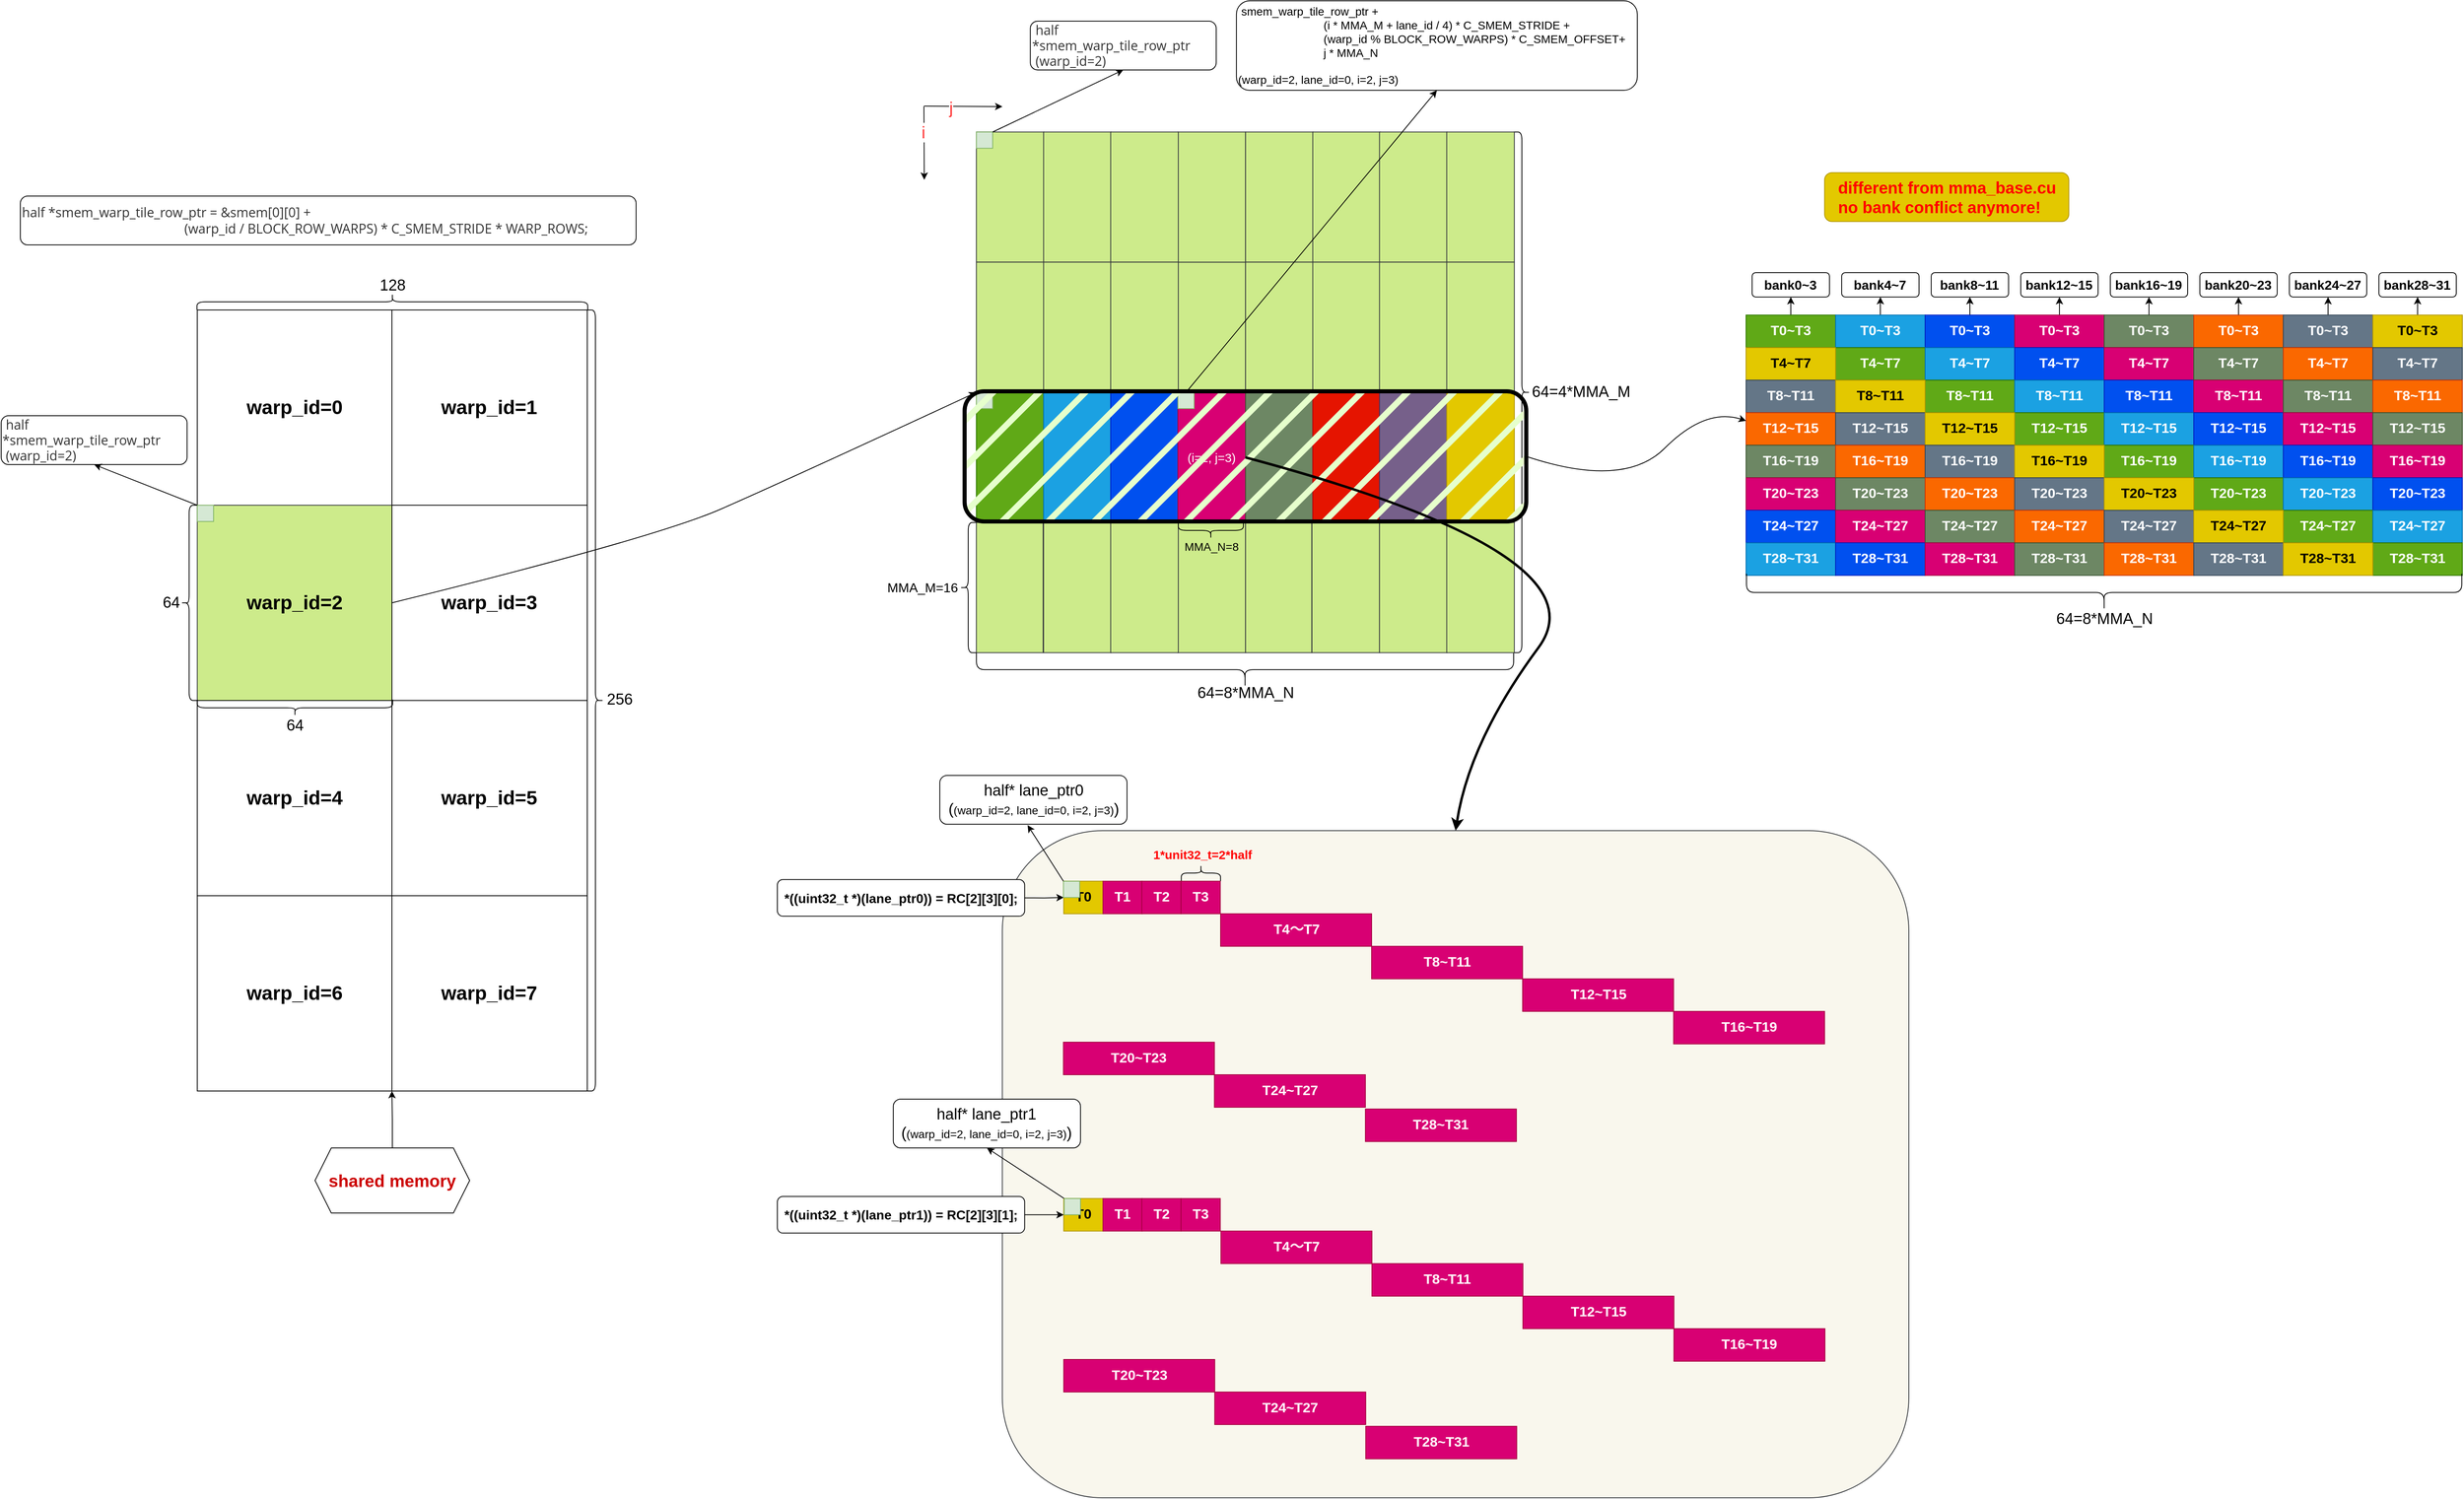 <mxfile version="24.0.4" type="device">
  <diagram name="Page-1" id="_nR7e4XgD6fj8UJKNjDj">
    <mxGraphModel dx="3760" dy="-8398" grid="1" gridSize="10" guides="1" tooltips="1" connect="1" arrows="1" fold="1" page="1" pageScale="1" pageWidth="850" pageHeight="1100" math="0" shadow="0">
      <root>
        <mxCell id="0" />
        <mxCell id="1" parent="0" />
        <mxCell id="BASvvJVavqTpIo9RgMH1-1849" value="" style="rounded=0;whiteSpace=wrap;html=1;fillColor=#cdeb8b;strokeColor=#36393d;" parent="1" vertex="1">
          <mxGeometry x="-177.95" y="11861.25" width="83.09" height="160" as="geometry" />
        </mxCell>
        <mxCell id="BASvvJVavqTpIo9RgMH1-1791" value="&lt;span style=&quot;box-sizing: border-box; caret-color: rgb(51, 51, 51); color: rgb(51, 51, 51); font-family: &amp;quot;Open Sans&amp;quot;, &amp;quot;Clear Sans&amp;quot;, &amp;quot;Helvetica Neue&amp;quot;, Helvetica, Arial, &amp;quot;Segoe UI Emoji&amp;quot;, sans-serif; font-size: 16px; orphans: 4; white-space-collapse: preserve; text-size-adjust: auto;&quot; class=&quot;md-plain md-expand&quot;&gt;half *smem_warp_tile_row_ptr = &amp;amp;smem[0][0]&lt;/span&gt;&lt;span style=&quot;box-sizing: border-box; caret-color: rgb(51, 51, 51); color: rgb(51, 51, 51); font-family: &amp;quot;Open Sans&amp;quot;, &amp;quot;Clear Sans&amp;quot;, &amp;quot;Helvetica Neue&amp;quot;, Helvetica, Arial, &amp;quot;Segoe UI Emoji&amp;quot;, sans-serif; font-size: 16px; orphans: 4; white-space-collapse: preserve; text-size-adjust: auto;&quot; class=&quot;md-plain md-expand&quot;&gt; + &lt;/span&gt;&lt;div style=&quot;&quot;&gt;&lt;span style=&quot;box-sizing: border-box; caret-color: rgb(51, 51, 51); color: rgb(51, 51, 51); font-family: &amp;quot;Open Sans&amp;quot;, &amp;quot;Clear Sans&amp;quot;, &amp;quot;Helvetica Neue&amp;quot;, Helvetica, Arial, &amp;quot;Segoe UI Emoji&amp;quot;, sans-serif; font-size: 16px; orphans: 4; white-space-collapse: preserve; text-size-adjust: auto;&quot; class=&quot;md-plain md-expand&quot;&gt;&lt;span style=&quot;white-space: pre;&quot;&gt;&#x9;&lt;/span&gt;&lt;span style=&quot;white-space: pre;&quot;&gt;&#x9;&lt;/span&gt;&lt;span style=&quot;white-space: pre;&quot;&gt;&#x9;&lt;/span&gt;&lt;span style=&quot;white-space: pre;&quot;&gt;&#x9;&lt;/span&gt;&lt;span style=&quot;white-space: pre;&quot;&gt;&#x9;&lt;/span&gt;&lt;span style=&quot;white-space: pre;&quot;&gt;&#x9;&lt;/span&gt;(warp_id / BLOCK_ROW_WARPS) * C_SMEM_STRIDE * WARP_ROWS;&lt;/span&gt;&lt;/div&gt;" style="rounded=1;whiteSpace=wrap;html=1;align=left;" parent="1" vertex="1">
          <mxGeometry x="-1600" y="11460" width="756.44" height="60" as="geometry" />
        </mxCell>
        <mxCell id="BASvvJVavqTpIo9RgMH1-1794" value="&lt;b&gt;&lt;font style=&quot;font-size: 24px;&quot;&gt;warp_id=0&lt;/font&gt;&lt;/b&gt;" style="whiteSpace=wrap;html=1;aspect=fixed;" parent="1" vertex="1">
          <mxGeometry x="-1382.66" y="11600" width="240" height="240" as="geometry" />
        </mxCell>
        <mxCell id="BASvvJVavqTpIo9RgMH1-1795" value="&lt;b&gt;&lt;font style=&quot;font-size: 24px;&quot;&gt;warp_id=1&lt;/font&gt;&lt;/b&gt;" style="whiteSpace=wrap;html=1;aspect=fixed;" parent="1" vertex="1">
          <mxGeometry x="-1143.52" y="11600" width="240" height="240" as="geometry" />
        </mxCell>
        <mxCell id="BASvvJVavqTpIo9RgMH1-1796" value="&lt;b&gt;&lt;font style=&quot;font-size: 24px;&quot;&gt;warp_id=2&lt;/font&gt;&lt;/b&gt;" style="whiteSpace=wrap;html=1;aspect=fixed;fillColor=#cdeb8b;strokeColor=#36393d;" parent="1" vertex="1">
          <mxGeometry x="-1382.66" y="11840" width="240" height="240" as="geometry" />
        </mxCell>
        <mxCell id="BASvvJVavqTpIo9RgMH1-1797" value="&lt;b&gt;&lt;font style=&quot;font-size: 24px;&quot;&gt;warp_id=3&lt;/font&gt;&lt;/b&gt;" style="whiteSpace=wrap;html=1;aspect=fixed;" parent="1" vertex="1">
          <mxGeometry x="-1143.52" y="11840" width="240" height="240" as="geometry" />
        </mxCell>
        <mxCell id="BASvvJVavqTpIo9RgMH1-1798" value="&lt;b&gt;&lt;font style=&quot;font-size: 24px;&quot;&gt;warp_id=4&lt;/font&gt;&lt;/b&gt;" style="whiteSpace=wrap;html=1;aspect=fixed;" parent="1" vertex="1">
          <mxGeometry x="-1382.66" y="12080" width="240" height="240" as="geometry" />
        </mxCell>
        <mxCell id="BASvvJVavqTpIo9RgMH1-1799" value="&lt;b&gt;&lt;font style=&quot;font-size: 24px;&quot;&gt;warp_id=5&lt;/font&gt;&lt;/b&gt;" style="whiteSpace=wrap;html=1;aspect=fixed;" parent="1" vertex="1">
          <mxGeometry x="-1143.52" y="12080" width="240" height="240" as="geometry" />
        </mxCell>
        <mxCell id="BASvvJVavqTpIo9RgMH1-1800" value="&lt;b&gt;&lt;font style=&quot;font-size: 24px;&quot;&gt;warp_id=6&lt;/font&gt;&lt;/b&gt;" style="whiteSpace=wrap;html=1;aspect=fixed;" parent="1" vertex="1">
          <mxGeometry x="-1382.66" y="12320" width="240" height="240" as="geometry" />
        </mxCell>
        <mxCell id="BASvvJVavqTpIo9RgMH1-1801" value="&lt;b&gt;&lt;font style=&quot;font-size: 24px;&quot;&gt;warp_id=7&lt;/font&gt;&lt;/b&gt;" style="whiteSpace=wrap;html=1;aspect=fixed;" parent="1" vertex="1">
          <mxGeometry x="-1143.52" y="12320" width="240" height="240" as="geometry" />
        </mxCell>
        <mxCell id="BASvvJVavqTpIo9RgMH1-1802" value="" style="shape=curlyBracket;whiteSpace=wrap;html=1;rounded=1;flipH=1;labelPosition=right;verticalLabelPosition=middle;align=left;verticalAlign=middle;" parent="1" vertex="1">
          <mxGeometry x="-903.52" y="11600" width="20" height="960" as="geometry" />
        </mxCell>
        <mxCell id="BASvvJVavqTpIo9RgMH1-1804" value="" style="shape=curlyBracket;whiteSpace=wrap;html=1;rounded=1;labelPosition=left;verticalLabelPosition=middle;align=right;verticalAlign=middle;rotation=90;" parent="1" vertex="1">
          <mxGeometry x="-1153" y="11350" width="20" height="480" as="geometry" />
        </mxCell>
        <mxCell id="BASvvJVavqTpIo9RgMH1-1805" value="" style="shape=curlyBracket;whiteSpace=wrap;html=1;rounded=1;flipH=1;labelPosition=right;verticalLabelPosition=middle;align=left;verticalAlign=middle;rotation=-180;" parent="1" vertex="1">
          <mxGeometry x="-1402.66" y="11840" width="20" height="240" as="geometry" />
        </mxCell>
        <mxCell id="BASvvJVavqTpIo9RgMH1-1806" value="&lt;font style=&quot;font-size: 19px;&quot;&gt;64&lt;/font&gt;" style="text;html=1;align=center;verticalAlign=middle;resizable=0;points=[];autosize=1;strokeColor=none;fillColor=none;" parent="1" vertex="1">
          <mxGeometry x="-1435.16" y="11940" width="40" height="40" as="geometry" />
        </mxCell>
        <mxCell id="BASvvJVavqTpIo9RgMH1-1807" value="" style="shape=curlyBracket;whiteSpace=wrap;html=1;rounded=1;flipH=1;labelPosition=right;verticalLabelPosition=middle;align=left;verticalAlign=middle;rotation=90;" parent="1" vertex="1">
          <mxGeometry x="-1272.66" y="11969" width="20" height="240" as="geometry" />
        </mxCell>
        <mxCell id="BASvvJVavqTpIo9RgMH1-1808" style="edgeStyle=orthogonalEdgeStyle;rounded=0;orthogonalLoop=1;jettySize=auto;html=1;entryX=0;entryY=1;entryDx=0;entryDy=0;" parent="1" source="BASvvJVavqTpIo9RgMH1-1809" target="BASvvJVavqTpIo9RgMH1-1801" edge="1">
          <mxGeometry relative="1" as="geometry" />
        </mxCell>
        <mxCell id="BASvvJVavqTpIo9RgMH1-1809" value="&lt;div&gt;&lt;font color=&quot;#cc0000&quot; style=&quot;font-size: 21px;&quot;&gt;&lt;b&gt;shared memory&lt;/b&gt;&lt;/font&gt;&lt;/div&gt;" style="shape=hexagon;perimeter=hexagonPerimeter2;whiteSpace=wrap;html=1;fixedSize=1;" parent="1" vertex="1">
          <mxGeometry x="-1238" y="12630" width="190" height="80" as="geometry" />
        </mxCell>
        <mxCell id="BASvvJVavqTpIo9RgMH1-1812" value="&lt;font style=&quot;font-size: 19px;&quot;&gt;128&lt;/font&gt;" style="text;html=1;align=center;verticalAlign=middle;resizable=0;points=[];autosize=1;strokeColor=none;fillColor=none;" parent="1" vertex="1">
          <mxGeometry x="-1173" y="11550" width="60" height="40" as="geometry" />
        </mxCell>
        <mxCell id="BASvvJVavqTpIo9RgMH1-1813" value="&lt;font style=&quot;font-size: 19px;&quot;&gt;256&lt;/font&gt;" style="text;html=1;align=center;verticalAlign=middle;resizable=0;points=[];autosize=1;strokeColor=none;fillColor=none;" parent="1" vertex="1">
          <mxGeometry x="-894.16" y="12059" width="60" height="40" as="geometry" />
        </mxCell>
        <mxCell id="BASvvJVavqTpIo9RgMH1-1814" value="" style="whiteSpace=wrap;html=1;aspect=fixed;fillColor=#d5e8d4;strokeColor=#82b366;" parent="1" vertex="1">
          <mxGeometry x="-1382.66" y="11840" width="20" height="20" as="geometry" />
        </mxCell>
        <mxCell id="BASvvJVavqTpIo9RgMH1-1815" value="&lt;span style=&quot;box-sizing: border-box; caret-color: rgb(51, 51, 51); color: rgb(51, 51, 51); font-family: &amp;quot;Open Sans&amp;quot;, &amp;quot;Clear Sans&amp;quot;, &amp;quot;Helvetica Neue&amp;quot;, Helvetica, Arial, &amp;quot;Segoe UI Emoji&amp;quot;, sans-serif; font-size: 16px; orphans: 4; white-space-collapse: preserve; text-size-adjust: auto;&quot; class=&quot;md-plain md-expand&quot;&gt; half *smem_warp_tile_row_ptr&lt;/span&gt;&lt;div&gt;&lt;span style=&quot;box-sizing: border-box; caret-color: rgb(51, 51, 51); color: rgb(51, 51, 51); font-family: &amp;quot;Open Sans&amp;quot;, &amp;quot;Clear Sans&amp;quot;, &amp;quot;Helvetica Neue&amp;quot;, Helvetica, Arial, &amp;quot;Segoe UI Emoji&amp;quot;, sans-serif; font-size: 16px; orphans: 4; white-space-collapse: preserve; text-size-adjust: auto;&quot; class=&quot;md-plain md-expand&quot;&gt; (warp_id=2)&lt;/span&gt;&lt;/div&gt;" style="rounded=1;whiteSpace=wrap;html=1;align=left;" parent="1" vertex="1">
          <mxGeometry x="-1623.54" y="11730" width="228.38" height="60" as="geometry" />
        </mxCell>
        <mxCell id="BASvvJVavqTpIo9RgMH1-1816" value="" style="endArrow=classic;html=1;rounded=0;exitX=0;exitY=0;exitDx=0;exitDy=0;entryX=0.5;entryY=1;entryDx=0;entryDy=0;" parent="1" source="BASvvJVavqTpIo9RgMH1-1814" target="BASvvJVavqTpIo9RgMH1-1815" edge="1">
          <mxGeometry width="50" height="50" relative="1" as="geometry">
            <mxPoint x="-1620" y="11950" as="sourcePoint" />
            <mxPoint x="-1570" y="11900" as="targetPoint" />
          </mxGeometry>
        </mxCell>
        <mxCell id="BASvvJVavqTpIo9RgMH1-1818" value="" style="rounded=0;whiteSpace=wrap;html=1;fillColor=#cdeb8b;strokeColor=#36393d;" parent="1" vertex="1">
          <mxGeometry x="-177.95" y="11541.25" width="83.09" height="160" as="geometry" />
        </mxCell>
        <mxCell id="BASvvJVavqTpIo9RgMH1-1819" value="" style="rounded=0;whiteSpace=wrap;html=1;fillColor=#cdeb8b;strokeColor=#36393d;" parent="1" vertex="1">
          <mxGeometry x="-177.95" y="11381.25" width="83.09" height="160" as="geometry" />
        </mxCell>
        <mxCell id="BASvvJVavqTpIo9RgMH1-1820" value="" style="rounded=0;whiteSpace=wrap;html=1;fillColor=#cdeb8b;strokeColor=#36393d;" parent="1" vertex="1">
          <mxGeometry x="-425.55" y="11381.25" width="83.09" height="160" as="geometry" />
        </mxCell>
        <mxCell id="BASvvJVavqTpIo9RgMH1-1821" value="&lt;font style=&quot;font-size: 14px;&quot;&gt;MMA_N=8&lt;/font&gt;" style="text;html=1;align=center;verticalAlign=middle;resizable=0;points=[];autosize=1;strokeColor=none;fillColor=none;" parent="1" vertex="1">
          <mxGeometry x="-181.67" y="11876" width="90" height="30" as="geometry" />
        </mxCell>
        <mxCell id="BASvvJVavqTpIo9RgMH1-1822" value="" style="shape=curlyBracket;whiteSpace=wrap;html=1;rounded=1;labelPosition=left;verticalLabelPosition=middle;align=right;verticalAlign=middle;rotation=-90;size=0.5;" parent="1" vertex="1">
          <mxGeometry x="-118.51" y="11712.16" width="46.08" height="660" as="geometry" />
        </mxCell>
        <mxCell id="BASvvJVavqTpIo9RgMH1-1823" value="&lt;font style=&quot;font-size: 19px;&quot;&gt;64=8*MMA_N&lt;/font&gt;" style="text;html=1;align=center;verticalAlign=middle;resizable=0;points=[];autosize=1;strokeColor=none;fillColor=none;" parent="1" vertex="1">
          <mxGeometry x="-165.47" y="12051.25" width="140" height="40" as="geometry" />
        </mxCell>
        <mxCell id="BASvvJVavqTpIo9RgMH1-1824" value="" style="shape=curlyBracket;whiteSpace=wrap;html=1;rounded=1;flipH=1;labelPosition=right;verticalLabelPosition=middle;align=left;verticalAlign=middle;rotation=0;" parent="1" vertex="1">
          <mxGeometry x="234.61" y="11381.25" width="20" height="640" as="geometry" />
        </mxCell>
        <mxCell id="BASvvJVavqTpIo9RgMH1-1825" value="" style="rounded=0;whiteSpace=wrap;html=1;fillColor=#cdeb8b;strokeColor=#36393d;" parent="1" vertex="1">
          <mxGeometry x="-342.96" y="11381.25" width="83.09" height="160" as="geometry" />
        </mxCell>
        <mxCell id="BASvvJVavqTpIo9RgMH1-1826" value="" style="rounded=0;whiteSpace=wrap;html=1;fillColor=#cdeb8b;strokeColor=#36393d;" parent="1" vertex="1">
          <mxGeometry x="-260.54" y="11381.25" width="83.09" height="160" as="geometry" />
        </mxCell>
        <mxCell id="BASvvJVavqTpIo9RgMH1-1827" value="" style="rounded=0;whiteSpace=wrap;html=1;fillColor=#cdeb8b;strokeColor=#36393d;" parent="1" vertex="1">
          <mxGeometry x="-94.86" y="11381.25" width="83.09" height="160" as="geometry" />
        </mxCell>
        <mxCell id="BASvvJVavqTpIo9RgMH1-1828" value="" style="rounded=0;whiteSpace=wrap;html=1;fillColor=#cdeb8b;strokeColor=#36393d;" parent="1" vertex="1">
          <mxGeometry x="-12.27" y="11381.25" width="83.09" height="160" as="geometry" />
        </mxCell>
        <mxCell id="BASvvJVavqTpIo9RgMH1-1829" value="" style="rounded=0;whiteSpace=wrap;html=1;fillColor=#cdeb8b;strokeColor=#36393d;" parent="1" vertex="1">
          <mxGeometry x="69.69" y="11381.25" width="83.09" height="160" as="geometry" />
        </mxCell>
        <mxCell id="BASvvJVavqTpIo9RgMH1-1830" value="" style="rounded=0;whiteSpace=wrap;html=1;fillColor=#cdeb8b;strokeColor=#36393d;" parent="1" vertex="1">
          <mxGeometry x="152.28" y="11381.25" width="83.09" height="160" as="geometry" />
        </mxCell>
        <mxCell id="BASvvJVavqTpIo9RgMH1-1831" value="" style="rounded=0;whiteSpace=wrap;html=1;fillColor=#cdeb8b;strokeColor=#36393d;" parent="1" vertex="1">
          <mxGeometry x="-425.55" y="11541.25" width="83.09" height="160" as="geometry" />
        </mxCell>
        <mxCell id="BASvvJVavqTpIo9RgMH1-1832" value="" style="rounded=0;whiteSpace=wrap;html=1;fillColor=#cdeb8b;strokeColor=#36393d;" parent="1" vertex="1">
          <mxGeometry x="-342.96" y="11541.25" width="83.09" height="160" as="geometry" />
        </mxCell>
        <mxCell id="BASvvJVavqTpIo9RgMH1-1833" value="" style="rounded=0;whiteSpace=wrap;html=1;fillColor=#cdeb8b;strokeColor=#36393d;" parent="1" vertex="1">
          <mxGeometry x="-260.54" y="11541.25" width="83.09" height="160" as="geometry" />
        </mxCell>
        <mxCell id="BASvvJVavqTpIo9RgMH1-1834" value="" style="rounded=0;whiteSpace=wrap;html=1;fillColor=#cdeb8b;strokeColor=#36393d;" parent="1" vertex="1">
          <mxGeometry x="-94.86" y="11541.25" width="83.09" height="160" as="geometry" />
        </mxCell>
        <mxCell id="BASvvJVavqTpIo9RgMH1-1835" value="" style="rounded=0;whiteSpace=wrap;html=1;fillColor=#cdeb8b;strokeColor=#36393d;" parent="1" vertex="1">
          <mxGeometry x="-12.27" y="11541.25" width="83.09" height="160" as="geometry" />
        </mxCell>
        <mxCell id="BASvvJVavqTpIo9RgMH1-1836" value="" style="rounded=0;whiteSpace=wrap;html=1;fillColor=#cdeb8b;strokeColor=#36393d;" parent="1" vertex="1">
          <mxGeometry x="69.69" y="11541.25" width="83.09" height="160" as="geometry" />
        </mxCell>
        <mxCell id="BASvvJVavqTpIo9RgMH1-1837" value="" style="rounded=0;whiteSpace=wrap;html=1;fillColor=#cdeb8b;strokeColor=#36393d;" parent="1" vertex="1">
          <mxGeometry x="152.28" y="11541.25" width="83.09" height="160" as="geometry" />
        </mxCell>
        <mxCell id="BASvvJVavqTpIo9RgMH1-1838" value="" style="rounded=0;whiteSpace=wrap;html=1;fillColor=#60a917;strokeColor=#2D7600;fontColor=#ffffff;" parent="1" vertex="1">
          <mxGeometry x="-425.55" y="11701.25" width="83.09" height="160" as="geometry" />
        </mxCell>
        <mxCell id="BASvvJVavqTpIo9RgMH1-1839" value="" style="rounded=0;whiteSpace=wrap;html=1;fillColor=#1ba1e2;strokeColor=#006EAF;fontColor=#ffffff;" parent="1" vertex="1">
          <mxGeometry x="-342.96" y="11701.25" width="83.09" height="160" as="geometry" />
        </mxCell>
        <mxCell id="BASvvJVavqTpIo9RgMH1-1840" value="" style="rounded=0;whiteSpace=wrap;html=1;fillColor=#0050ef;strokeColor=#001DBC;fontColor=#ffffff;" parent="1" vertex="1">
          <mxGeometry x="-260.54" y="11701.25" width="83.09" height="160" as="geometry" />
        </mxCell>
        <mxCell id="BASvvJVavqTpIo9RgMH1-1841" value="&lt;span style=&quot;font-size: 15px;&quot;&gt;(i=2, j=3)&lt;/span&gt;" style="rounded=0;whiteSpace=wrap;html=1;fillColor=#d80073;fontColor=#ffffff;strokeColor=#A50040;" parent="1" vertex="1">
          <mxGeometry x="-177.95" y="11701.25" width="83.09" height="160" as="geometry" />
        </mxCell>
        <mxCell id="BASvvJVavqTpIo9RgMH1-1842" value="" style="rounded=0;whiteSpace=wrap;html=1;fillColor=#6d8764;strokeColor=#3A5431;fontColor=#ffffff;" parent="1" vertex="1">
          <mxGeometry x="-94.86" y="11701.25" width="83.09" height="160" as="geometry" />
        </mxCell>
        <mxCell id="BASvvJVavqTpIo9RgMH1-1843" value="" style="rounded=0;whiteSpace=wrap;html=1;fillColor=#e51400;strokeColor=#B20000;fontColor=#ffffff;" parent="1" vertex="1">
          <mxGeometry x="-12.27" y="11701.25" width="83.09" height="160" as="geometry" />
        </mxCell>
        <mxCell id="BASvvJVavqTpIo9RgMH1-1844" value="" style="rounded=0;whiteSpace=wrap;html=1;fillColor=#76608a;strokeColor=#432D57;fontColor=#ffffff;" parent="1" vertex="1">
          <mxGeometry x="69.69" y="11701.25" width="83.09" height="160" as="geometry" />
        </mxCell>
        <mxCell id="BASvvJVavqTpIo9RgMH1-1845" value="" style="rounded=0;whiteSpace=wrap;html=1;fillColor=#e3c800;strokeColor=#B09500;fontColor=#000000;" parent="1" vertex="1">
          <mxGeometry x="152.28" y="11701.25" width="83.09" height="160" as="geometry" />
        </mxCell>
        <mxCell id="BASvvJVavqTpIo9RgMH1-1846" value="" style="rounded=0;whiteSpace=wrap;html=1;fillColor=#cdeb8b;strokeColor=#36393d;" parent="1" vertex="1">
          <mxGeometry x="-425.55" y="11861.25" width="82" height="160" as="geometry" />
        </mxCell>
        <mxCell id="BASvvJVavqTpIo9RgMH1-1847" value="" style="rounded=0;whiteSpace=wrap;html=1;fillColor=#cdeb8b;strokeColor=#36393d;" parent="1" vertex="1">
          <mxGeometry x="-342.96" y="11861.25" width="83.09" height="160" as="geometry" />
        </mxCell>
        <mxCell id="BASvvJVavqTpIo9RgMH1-1848" value="" style="rounded=0;whiteSpace=wrap;html=1;fillColor=#cdeb8b;strokeColor=#36393d;" parent="1" vertex="1">
          <mxGeometry x="-260.54" y="11861.25" width="83.09" height="160" as="geometry" />
        </mxCell>
        <mxCell id="BASvvJVavqTpIo9RgMH1-1850" value="" style="rounded=0;whiteSpace=wrap;html=1;fillColor=#cdeb8b;strokeColor=#36393d;" parent="1" vertex="1">
          <mxGeometry x="-94.86" y="11861.25" width="81.31" height="160" as="geometry" />
        </mxCell>
        <mxCell id="BASvvJVavqTpIo9RgMH1-1851" value="" style="rounded=0;whiteSpace=wrap;html=1;fillColor=#cdeb8b;strokeColor=#36393d;" parent="1" vertex="1">
          <mxGeometry x="-13.27" y="11861.25" width="83.09" height="160" as="geometry" />
        </mxCell>
        <mxCell id="BASvvJVavqTpIo9RgMH1-1852" value="" style="rounded=0;whiteSpace=wrap;html=1;fillColor=#cdeb8b;strokeColor=#36393d;" parent="1" vertex="1">
          <mxGeometry x="69.69" y="11861.25" width="83.09" height="160" as="geometry" />
        </mxCell>
        <mxCell id="BASvvJVavqTpIo9RgMH1-1853" value="" style="rounded=0;whiteSpace=wrap;html=1;fillColor=#cdeb8b;strokeColor=#36393d;" parent="1" vertex="1">
          <mxGeometry x="152.28" y="11861.25" width="83.09" height="160" as="geometry" />
        </mxCell>
        <mxCell id="BASvvJVavqTpIo9RgMH1-1854" value="&lt;font style=&quot;font-size: 16px;&quot;&gt;MMA_M=16&lt;/font&gt;" style="text;html=1;align=center;verticalAlign=middle;resizable=0;points=[];autosize=1;strokeColor=none;fillColor=none;rotation=0;" parent="1" vertex="1">
          <mxGeometry x="-547" y="11926.25" width="110" height="30" as="geometry" />
        </mxCell>
        <mxCell id="BASvvJVavqTpIo9RgMH1-1855" value="" style="shape=curlyBracket;whiteSpace=wrap;html=1;rounded=1;labelPosition=left;verticalLabelPosition=middle;align=right;verticalAlign=middle;rotation=0;" parent="1" vertex="1">
          <mxGeometry x="-445.55" y="11861.25" width="20" height="160" as="geometry" />
        </mxCell>
        <mxCell id="BASvvJVavqTpIo9RgMH1-1856" value="" style="shape=curlyBracket;whiteSpace=wrap;html=1;rounded=1;labelPosition=left;verticalLabelPosition=middle;align=right;verticalAlign=middle;rotation=-90;" parent="1" vertex="1">
          <mxGeometry x="-147.51" y="11831" width="20" height="80" as="geometry" />
        </mxCell>
        <mxCell id="BASvvJVavqTpIo9RgMH1-1858" value="" style="whiteSpace=wrap;html=1;aspect=fixed;fillColor=#d5e8d4;strokeColor=#82b366;" parent="1" vertex="1">
          <mxGeometry x="-425.51" y="11381.25" width="20" height="20" as="geometry" />
        </mxCell>
        <mxCell id="BASvvJVavqTpIo9RgMH1-1859" value="&lt;span style=&quot;box-sizing: border-box; caret-color: rgb(51, 51, 51); color: rgb(51, 51, 51); font-family: &amp;quot;Open Sans&amp;quot;, &amp;quot;Clear Sans&amp;quot;, &amp;quot;Helvetica Neue&amp;quot;, Helvetica, Arial, &amp;quot;Segoe UI Emoji&amp;quot;, sans-serif; font-size: 16px; orphans: 4; white-space-collapse: preserve; text-size-adjust: auto;&quot; class=&quot;md-plain md-expand&quot;&gt; half *smem_warp_tile_row_ptr&lt;/span&gt;&lt;div&gt;&lt;span style=&quot;box-sizing: border-box; caret-color: rgb(51, 51, 51); color: rgb(51, 51, 51); font-family: &amp;quot;Open Sans&amp;quot;, &amp;quot;Clear Sans&amp;quot;, &amp;quot;Helvetica Neue&amp;quot;, Helvetica, Arial, &amp;quot;Segoe UI Emoji&amp;quot;, sans-serif; font-size: 16px; orphans: 4; white-space-collapse: preserve; text-size-adjust: auto;&quot; class=&quot;md-plain md-expand&quot;&gt; (warp_id=2)&lt;/span&gt;&lt;/div&gt;" style="rounded=1;whiteSpace=wrap;html=1;align=left;" parent="1" vertex="1">
          <mxGeometry x="-359.26" y="11245" width="228.38" height="60" as="geometry" />
        </mxCell>
        <mxCell id="BASvvJVavqTpIo9RgMH1-1860" value="" style="endArrow=classic;html=1;rounded=0;exitX=1;exitY=0;exitDx=0;exitDy=0;entryX=0.5;entryY=1;entryDx=0;entryDy=0;" parent="1" source="BASvvJVavqTpIo9RgMH1-1858" target="BASvvJVavqTpIo9RgMH1-1859" edge="1">
          <mxGeometry width="50" height="50" relative="1" as="geometry">
            <mxPoint x="-493.08" y="11401.25" as="sourcePoint" />
            <mxPoint x="-619.08" y="11351.25" as="targetPoint" />
          </mxGeometry>
        </mxCell>
        <mxCell id="BASvvJVavqTpIo9RgMH1-1861" value="&lt;div style=&quot;font-size: 14px;&quot;&gt;&lt;div&gt;&amp;nbsp;smem_warp_tile_row_ptr +&amp;nbsp;&lt;/div&gt;&lt;div&gt;&lt;span style=&quot;white-space: pre;&quot;&gt;&#x9;&lt;/span&gt;&lt;span style=&quot;white-space: pre;&quot;&gt;&#x9;&lt;/span&gt;&lt;span style=&quot;white-space: pre;&quot;&gt;&#x9;&lt;/span&gt;&amp;nbsp; &amp;nbsp;(i * MMA_M + lane_id / 4) * C_SMEM_STRIDE +&lt;/div&gt;&lt;div&gt;&amp;nbsp;&lt;span style=&quot;white-space: pre;&quot;&gt;&#x9;&lt;/span&gt;&lt;span style=&quot;white-space: pre;&quot;&gt;&#x9;&lt;/span&gt;&lt;span style=&quot;white-space: pre;&quot;&gt;&#x9;&lt;/span&gt;&amp;nbsp; &amp;nbsp;(warp_id % BLOCK_ROW_WARPS) * C_SMEM_OFFSET+&lt;/div&gt;&lt;div&gt;&lt;span style=&quot;white-space: pre;&quot;&gt;&#x9;&lt;/span&gt;&lt;span style=&quot;white-space: pre;&quot;&gt;&#x9;&lt;/span&gt;&lt;span style=&quot;white-space: pre;&quot;&gt;&#x9;&lt;/span&gt;&amp;nbsp; &amp;nbsp;j * MMA_N&lt;br&gt;&lt;/div&gt;&lt;div&gt;&lt;br&gt;&lt;/div&gt;&lt;/div&gt;&lt;div style=&quot;font-size: 14px;&quot;&gt;&lt;span style=&quot;background-color: initial;&quot;&gt;(warp_id=2, lane_id=0, i=2, j=3)&lt;/span&gt;&lt;/div&gt;" style="rounded=1;whiteSpace=wrap;html=1;align=left;" parent="1" vertex="1">
          <mxGeometry x="-106.07" y="11220" width="492.5" height="110" as="geometry" />
        </mxCell>
        <mxCell id="BASvvJVavqTpIo9RgMH1-1862" value="" style="whiteSpace=wrap;html=1;aspect=fixed;fillColor=#d5e8d4;strokeColor=#82b366;" parent="1" vertex="1">
          <mxGeometry x="-177.95" y="11701.25" width="20" height="20" as="geometry" />
        </mxCell>
        <mxCell id="BASvvJVavqTpIo9RgMH1-1863" value="" style="endArrow=classic;html=1;rounded=0;exitX=0.5;exitY=0;exitDx=0;exitDy=0;entryX=0.5;entryY=1;entryDx=0;entryDy=0;" parent="1" source="BASvvJVavqTpIo9RgMH1-1862" target="BASvvJVavqTpIo9RgMH1-1861" edge="1">
          <mxGeometry width="50" height="50" relative="1" as="geometry">
            <mxPoint x="-415.55" y="11391" as="sourcePoint" />
            <mxPoint x="-490.55" y="11320" as="targetPoint" />
          </mxGeometry>
        </mxCell>
        <mxCell id="BASvvJVavqTpIo9RgMH1-1868" value="" style="endArrow=classic;html=1;rounded=0;" parent="1" edge="1">
          <mxGeometry width="50" height="50" relative="1" as="geometry">
            <mxPoint x="-489.96" y="11350" as="sourcePoint" />
            <mxPoint x="-489.55" y="11440" as="targetPoint" />
          </mxGeometry>
        </mxCell>
        <mxCell id="BASvvJVavqTpIo9RgMH1-1871" value="&lt;font color=&quot;#ff3333&quot; style=&quot;font-size: 20px;&quot;&gt;i&lt;/font&gt;" style="edgeLabel;html=1;align=center;verticalAlign=middle;resizable=0;points=[];" parent="BASvvJVavqTpIo9RgMH1-1868" vertex="1" connectable="0">
          <mxGeometry x="-0.32" y="-1" relative="1" as="geometry">
            <mxPoint as="offset" />
          </mxGeometry>
        </mxCell>
        <mxCell id="BASvvJVavqTpIo9RgMH1-1872" value="" style="endArrow=classic;html=1;rounded=0;" parent="1" edge="1">
          <mxGeometry width="50" height="50" relative="1" as="geometry">
            <mxPoint x="-490" y="11349.41" as="sourcePoint" />
            <mxPoint x="-393.55" y="11350" as="targetPoint" />
          </mxGeometry>
        </mxCell>
        <mxCell id="BASvvJVavqTpIo9RgMH1-1873" value="&lt;font color=&quot;#ff3333&quot; style=&quot;font-size: 20px;&quot;&gt;j&lt;/font&gt;" style="edgeLabel;html=1;align=center;verticalAlign=middle;resizable=0;points=[];" parent="BASvvJVavqTpIo9RgMH1-1872" vertex="1" connectable="0">
          <mxGeometry x="-0.32" y="-1" relative="1" as="geometry">
            <mxPoint as="offset" />
          </mxGeometry>
        </mxCell>
        <mxCell id="BASvvJVavqTpIo9RgMH1-1875" value="" style="rounded=1;whiteSpace=wrap;html=1;fillColor=#f9f7ed;strokeColor=#36393d;" parent="1" vertex="1">
          <mxGeometry x="-393.64" y="12240" width="1113.64" height="820" as="geometry" />
        </mxCell>
        <mxCell id="BASvvJVavqTpIo9RgMH1-1877" value="&lt;font style=&quot;font-size: 17px;&quot;&gt;&lt;b&gt;T0&lt;/b&gt;&lt;/font&gt;" style="rounded=0;whiteSpace=wrap;html=1;fillColor=#e3c800;strokeColor=#B09500;fontColor=#000000;" parent="1" vertex="1">
          <mxGeometry x="-318.21" y="12302.16" width="48.21" height="40" as="geometry" />
        </mxCell>
        <mxCell id="BASvvJVavqTpIo9RgMH1-1910" value="&lt;font style=&quot;font-size: 17px;&quot;&gt;&lt;b&gt;T0&lt;/b&gt;&lt;/font&gt;" style="rounded=0;whiteSpace=wrap;html=1;fillColor=#e3c800;strokeColor=#B09500;fontColor=#000000;" parent="1" vertex="1">
          <mxGeometry x="-318.21" y="12692.16" width="48.21" height="40" as="geometry" />
        </mxCell>
        <mxCell id="BASvvJVavqTpIo9RgMH1-1942" value="" style="shape=curlyBracket;whiteSpace=wrap;html=1;rounded=1;labelPosition=left;verticalLabelPosition=middle;align=right;verticalAlign=middle;rotation=90;" parent="1" vertex="1">
          <mxGeometry x="-159.68" y="12268.04" width="20" height="48.24" as="geometry" />
        </mxCell>
        <mxCell id="BASvvJVavqTpIo9RgMH1-1943" value="&lt;font color=&quot;#ff0000&quot; style=&quot;font-size: 15px;&quot;&gt;&lt;b&gt;1*unit32_t=2*half&lt;/b&gt;&lt;/font&gt;" style="text;html=1;align=center;verticalAlign=middle;resizable=0;points=[];autosize=1;strokeColor=none;fillColor=none;" parent="1" vertex="1">
          <mxGeometry x="-218.21" y="12254.16" width="140" height="30" as="geometry" />
        </mxCell>
        <mxCell id="BASvvJVavqTpIo9RgMH1-1952" style="edgeStyle=orthogonalEdgeStyle;rounded=0;orthogonalLoop=1;jettySize=auto;html=1;entryX=0;entryY=0.5;entryDx=0;entryDy=0;exitX=1;exitY=0.5;exitDx=0;exitDy=0;" parent="1" source="BASvvJVavqTpIo9RgMH1-1944" target="BASvvJVavqTpIo9RgMH1-1877" edge="1">
          <mxGeometry relative="1" as="geometry">
            <mxPoint x="-508.55" y="12322.16" as="sourcePoint" />
          </mxGeometry>
        </mxCell>
        <mxCell id="BASvvJVavqTpIo9RgMH1-1944" value="&lt;div&gt;&lt;span style=&quot;background-color: initial;&quot;&gt;&lt;span style=&quot;font-size: 16px;&quot;&gt;&lt;b&gt;*((uint32_t *)(lane_ptr0)) =&amp;nbsp;&lt;/b&gt;&lt;/span&gt;&lt;/span&gt;&lt;font style=&quot;font-size: 16px;&quot;&gt;&lt;b&gt;RC[2&lt;/b&gt;&lt;/font&gt;&lt;b style=&quot;background-color: initial; font-size: 16px;&quot;&gt;][3][0]&lt;/b&gt;&lt;span style=&quot;background-color: initial;&quot;&gt;&lt;span style=&quot;font-size: 16px;&quot;&gt;&lt;b&gt;;&lt;/b&gt;&lt;/span&gt;&lt;br&gt;&lt;/span&gt;&lt;/div&gt;" style="rounded=1;whiteSpace=wrap;html=1;" parent="1" vertex="1">
          <mxGeometry x="-670" y="12300.16" width="303.77" height="45" as="geometry" />
        </mxCell>
        <mxCell id="BASvvJVavqTpIo9RgMH1-1946" value="&lt;font style=&quot;font-size: 19px;&quot;&gt;half* lane_ptr0&lt;/font&gt;&lt;div&gt;&lt;font style=&quot;font-size: 19px;&quot;&gt;(&lt;/font&gt;&lt;span style=&quot;font-size: 14px; text-align: left; background-color: initial;&quot;&gt;(warp_id=2, lane_id=0, i=2, j=3)&lt;/span&gt;&lt;span style=&quot;font-size: 19px; background-color: initial;&quot;&gt;)&lt;/span&gt;&lt;/div&gt;" style="rounded=1;whiteSpace=wrap;html=1;" parent="1" vertex="1">
          <mxGeometry x="-470.46" y="12172.16" width="230" height="60" as="geometry" />
        </mxCell>
        <mxCell id="BASvvJVavqTpIo9RgMH1-1947" value="" style="whiteSpace=wrap;html=1;aspect=fixed;fillColor=#d5e8d4;strokeColor=#82b366;" parent="1" vertex="1">
          <mxGeometry x="-318.6" y="12302.16" width="20" height="20" as="geometry" />
        </mxCell>
        <mxCell id="BASvvJVavqTpIo9RgMH1-1948" value="" style="endArrow=classic;html=1;rounded=0;exitX=0;exitY=0;exitDx=0;exitDy=0;entryX=0.469;entryY=1.017;entryDx=0;entryDy=0;entryPerimeter=0;" parent="1" source="BASvvJVavqTpIo9RgMH1-1947" target="BASvvJVavqTpIo9RgMH1-1946" edge="1">
          <mxGeometry width="50" height="50" relative="1" as="geometry">
            <mxPoint x="-362.82" y="12092.16" as="sourcePoint" />
            <mxPoint x="-312.82" y="12042.16" as="targetPoint" />
          </mxGeometry>
        </mxCell>
        <mxCell id="BASvvJVavqTpIo9RgMH1-1949" value="&lt;font style=&quot;font-size: 19px;&quot;&gt;half* lane_ptr1&lt;/font&gt;&lt;div&gt;&lt;font style=&quot;font-size: 19px;&quot;&gt;(&lt;/font&gt;&lt;span style=&quot;font-size: 14px; text-align: left; background-color: initial;&quot;&gt;(warp_id=2, lane_id=0, i=2, j=3)&lt;/span&gt;&lt;span style=&quot;font-size: 19px; background-color: initial;&quot;&gt;)&lt;/span&gt;&lt;/div&gt;" style="rounded=1;whiteSpace=wrap;html=1;" parent="1" vertex="1">
          <mxGeometry x="-527.6" y="12570" width="230" height="60" as="geometry" />
        </mxCell>
        <mxCell id="BASvvJVavqTpIo9RgMH1-1950" value="" style="endArrow=classic;html=1;rounded=0;exitX=0;exitY=0;exitDx=0;exitDy=0;entryX=0.5;entryY=1;entryDx=0;entryDy=0;" parent="1" source="BASvvJVavqTpIo9RgMH1-1951" target="BASvvJVavqTpIo9RgMH1-1949" edge="1">
          <mxGeometry width="50" height="50" relative="1" as="geometry">
            <mxPoint x="-297.6" y="12681.16" as="sourcePoint" />
            <mxPoint x="-419.6" y="12592.16" as="targetPoint" />
          </mxGeometry>
        </mxCell>
        <mxCell id="BASvvJVavqTpIo9RgMH1-1951" value="" style="whiteSpace=wrap;html=1;aspect=fixed;fillColor=#d5e8d4;strokeColor=#82b366;" parent="1" vertex="1">
          <mxGeometry x="-317.6" y="12692.16" width="20" height="20" as="geometry" />
        </mxCell>
        <mxCell id="BASvvJVavqTpIo9RgMH1-1953" value="&lt;div&gt;&lt;span style=&quot;background-color: initial;&quot;&gt;&lt;span style=&quot;font-size: 16px;&quot;&gt;&lt;b&gt;*((uint32_t *)(lane_ptr1)) =&amp;nbsp;&lt;/b&gt;&lt;/span&gt;&lt;/span&gt;&lt;font style=&quot;font-size: 16px;&quot;&gt;&lt;b&gt;RC[2&lt;/b&gt;&lt;/font&gt;&lt;b style=&quot;background-color: initial; font-size: 16px;&quot;&gt;][3][1]&lt;/b&gt;&lt;span style=&quot;background-color: initial;&quot;&gt;&lt;span style=&quot;font-size: 16px;&quot;&gt;&lt;b&gt;;&lt;/b&gt;&lt;/span&gt;&lt;br&gt;&lt;/span&gt;&lt;/div&gt;" style="rounded=1;whiteSpace=wrap;html=1;" parent="1" vertex="1">
          <mxGeometry x="-670" y="12689.66" width="303.77" height="45" as="geometry" />
        </mxCell>
        <mxCell id="BASvvJVavqTpIo9RgMH1-1956" value="" style="endArrow=classic;html=1;rounded=0;entryX=0;entryY=0.5;entryDx=0;entryDy=0;exitX=1;exitY=0.5;exitDx=0;exitDy=0;" parent="1" source="BASvvJVavqTpIo9RgMH1-1953" target="BASvvJVavqTpIo9RgMH1-1910" edge="1">
          <mxGeometry width="50" height="50" relative="1" as="geometry">
            <mxPoint x="-500" y="12712" as="sourcePoint" />
            <mxPoint x="-636.8" y="12482.16" as="targetPoint" />
          </mxGeometry>
        </mxCell>
        <mxCell id="BASvvJVavqTpIo9RgMH1-1957" value="" style="curved=1;endArrow=classic;html=1;rounded=0;exitX=0;exitY=0.5;exitDx=0;exitDy=0;entryX=0;entryY=0;entryDx=0;entryDy=0;" parent="1" source="BASvvJVavqTpIo9RgMH1-1797" target="BASvvJVavqTpIo9RgMH1-1838" edge="1">
          <mxGeometry width="50" height="50" relative="1" as="geometry">
            <mxPoint x="-790" y="12190" as="sourcePoint" />
            <mxPoint x="-740" y="12140" as="targetPoint" />
            <Array as="points">
              <mxPoint x="-820" y="11880" />
              <mxPoint x="-660" y="11810" />
            </Array>
          </mxGeometry>
        </mxCell>
        <mxCell id="BASvvJVavqTpIo9RgMH1-1958" value="&lt;font style=&quot;font-size: 19px;&quot;&gt;64=4*MMA_M&lt;/font&gt;" style="text;html=1;align=center;verticalAlign=middle;resizable=0;points=[];autosize=1;strokeColor=none;fillColor=none;" parent="1" vertex="1">
          <mxGeometry x="247.33" y="11681.25" width="140" height="40" as="geometry" />
        </mxCell>
        <mxCell id="c1Gg1KTa5NbeonAgseOG-1" value="" style="whiteSpace=wrap;html=1;aspect=fixed;fillColor=#d5e8d4;strokeColor=#82b366;" parent="1" vertex="1">
          <mxGeometry x="-425.51" y="11701.25" width="20" height="20" as="geometry" />
        </mxCell>
        <mxCell id="Th7dUQg2jMdYNfnsklQF-50" style="edgeStyle=orthogonalEdgeStyle;rounded=0;orthogonalLoop=1;jettySize=auto;html=1;" edge="1" parent="1" source="Th7dUQg2jMdYNfnsklQF-10" target="Th7dUQg2jMdYNfnsklQF-27">
          <mxGeometry relative="1" as="geometry" />
        </mxCell>
        <mxCell id="Th7dUQg2jMdYNfnsklQF-10" value="&lt;b style=&quot;font-size: 17px;&quot;&gt;T0~T3&lt;/b&gt;" style="rounded=0;whiteSpace=wrap;html=1;fillColor=#60a917;strokeColor=#2D7600;fontColor=#ffffff;" vertex="1" parent="1">
          <mxGeometry x="520" y="11606.25" width="110" height="40" as="geometry" />
        </mxCell>
        <mxCell id="Th7dUQg2jMdYNfnsklQF-27" value="&lt;font style=&quot;font-size: 16px;&quot;&gt;&lt;b&gt;bank0~3&lt;/b&gt;&lt;/font&gt;" style="rounded=1;whiteSpace=wrap;html=1;" vertex="1" parent="1">
          <mxGeometry x="527.48" y="11554.09" width="95.03" height="30" as="geometry" />
        </mxCell>
        <mxCell id="Th7dUQg2jMdYNfnsklQF-28" value="&lt;font style=&quot;font-size: 16px;&quot;&gt;&lt;b&gt;bank4~7&lt;/b&gt;&lt;/font&gt;" style="rounded=1;whiteSpace=wrap;html=1;" vertex="1" parent="1">
          <mxGeometry x="637.48" y="11554.09" width="95.03" height="30" as="geometry" />
        </mxCell>
        <mxCell id="Th7dUQg2jMdYNfnsklQF-29" value="&lt;font style=&quot;font-size: 16px;&quot;&gt;&lt;b&gt;bank8~11&lt;/b&gt;&lt;/font&gt;" style="rounded=1;whiteSpace=wrap;html=1;" vertex="1" parent="1">
          <mxGeometry x="747.48" y="11554.09" width="95.03" height="30" as="geometry" />
        </mxCell>
        <mxCell id="Th7dUQg2jMdYNfnsklQF-30" value="&lt;font style=&quot;font-size: 16px;&quot;&gt;&lt;b&gt;bank12~15&lt;/b&gt;&lt;/font&gt;" style="rounded=1;whiteSpace=wrap;html=1;" vertex="1" parent="1">
          <mxGeometry x="857.49" y="11554.09" width="95.03" height="30" as="geometry" />
        </mxCell>
        <mxCell id="Th7dUQg2jMdYNfnsklQF-31" value="&lt;font style=&quot;font-size: 16px;&quot;&gt;&lt;b&gt;bank16~19&lt;/b&gt;&lt;/font&gt;" style="rounded=1;whiteSpace=wrap;html=1;" vertex="1" parent="1">
          <mxGeometry x="967.49" y="11554.09" width="95.03" height="30" as="geometry" />
        </mxCell>
        <mxCell id="Th7dUQg2jMdYNfnsklQF-32" value="&lt;font style=&quot;font-size: 16px;&quot;&gt;&lt;b&gt;bank20~23&lt;/b&gt;&lt;/font&gt;" style="rounded=1;whiteSpace=wrap;html=1;" vertex="1" parent="1">
          <mxGeometry x="1077.49" y="11554.09" width="95.03" height="30" as="geometry" />
        </mxCell>
        <mxCell id="Th7dUQg2jMdYNfnsklQF-33" value="&lt;font style=&quot;font-size: 16px;&quot;&gt;&lt;b&gt;bank24~27&lt;/b&gt;&lt;/font&gt;" style="rounded=1;whiteSpace=wrap;html=1;" vertex="1" parent="1">
          <mxGeometry x="1187.49" y="11554.09" width="95.03" height="30" as="geometry" />
        </mxCell>
        <mxCell id="Th7dUQg2jMdYNfnsklQF-34" value="&lt;font style=&quot;font-size: 16px;&quot;&gt;&lt;b&gt;bank28~31&lt;/b&gt;&lt;/font&gt;" style="rounded=1;whiteSpace=wrap;html=1;" vertex="1" parent="1">
          <mxGeometry x="1297.49" y="11554.09" width="95.03" height="30" as="geometry" />
        </mxCell>
        <mxCell id="Th7dUQg2jMdYNfnsklQF-51" style="edgeStyle=orthogonalEdgeStyle;rounded=0;orthogonalLoop=1;jettySize=auto;html=1;" edge="1" parent="1" source="Th7dUQg2jMdYNfnsklQF-43" target="Th7dUQg2jMdYNfnsklQF-28">
          <mxGeometry relative="1" as="geometry" />
        </mxCell>
        <mxCell id="Th7dUQg2jMdYNfnsklQF-43" value="&lt;b style=&quot;font-size: 17px;&quot;&gt;T0~T3&lt;/b&gt;" style="rounded=0;whiteSpace=wrap;html=1;fillColor=#1ba1e2;strokeColor=#006EAF;fontColor=#ffffff;" vertex="1" parent="1">
          <mxGeometry x="630" y="11606.25" width="110" height="40" as="geometry" />
        </mxCell>
        <mxCell id="Th7dUQg2jMdYNfnsklQF-52" style="edgeStyle=orthogonalEdgeStyle;rounded=0;orthogonalLoop=1;jettySize=auto;html=1;entryX=0.5;entryY=1;entryDx=0;entryDy=0;" edge="1" parent="1" source="Th7dUQg2jMdYNfnsklQF-44" target="Th7dUQg2jMdYNfnsklQF-29">
          <mxGeometry relative="1" as="geometry" />
        </mxCell>
        <mxCell id="Th7dUQg2jMdYNfnsklQF-44" value="&lt;b style=&quot;font-size: 17px;&quot;&gt;T0~T3&lt;/b&gt;" style="rounded=0;whiteSpace=wrap;html=1;fillColor=#0050ef;strokeColor=#001DBC;fontColor=#ffffff;" vertex="1" parent="1">
          <mxGeometry x="740" y="11606.25" width="110" height="40" as="geometry" />
        </mxCell>
        <mxCell id="Th7dUQg2jMdYNfnsklQF-53" style="edgeStyle=orthogonalEdgeStyle;rounded=0;orthogonalLoop=1;jettySize=auto;html=1;entryX=0.5;entryY=1;entryDx=0;entryDy=0;" edge="1" parent="1" source="Th7dUQg2jMdYNfnsklQF-45" target="Th7dUQg2jMdYNfnsklQF-30">
          <mxGeometry relative="1" as="geometry" />
        </mxCell>
        <mxCell id="Th7dUQg2jMdYNfnsklQF-45" value="&lt;b style=&quot;font-size: 17px;&quot;&gt;T0~T3&lt;/b&gt;" style="rounded=0;whiteSpace=wrap;html=1;fillColor=#d80073;strokeColor=#A50040;fontColor=#ffffff;" vertex="1" parent="1">
          <mxGeometry x="850" y="11606.25" width="110" height="40" as="geometry" />
        </mxCell>
        <mxCell id="Th7dUQg2jMdYNfnsklQF-54" style="edgeStyle=orthogonalEdgeStyle;rounded=0;orthogonalLoop=1;jettySize=auto;html=1;entryX=0.5;entryY=1;entryDx=0;entryDy=0;" edge="1" parent="1" source="Th7dUQg2jMdYNfnsklQF-46" target="Th7dUQg2jMdYNfnsklQF-31">
          <mxGeometry relative="1" as="geometry" />
        </mxCell>
        <mxCell id="Th7dUQg2jMdYNfnsklQF-46" value="&lt;b style=&quot;font-size: 17px;&quot;&gt;T0~T3&lt;/b&gt;" style="rounded=0;whiteSpace=wrap;html=1;fillColor=#6d8764;strokeColor=#3A5431;fontColor=#ffffff;" vertex="1" parent="1">
          <mxGeometry x="960" y="11606.25" width="110" height="40" as="geometry" />
        </mxCell>
        <mxCell id="Th7dUQg2jMdYNfnsklQF-55" style="edgeStyle=orthogonalEdgeStyle;rounded=0;orthogonalLoop=1;jettySize=auto;html=1;entryX=0.5;entryY=1;entryDx=0;entryDy=0;" edge="1" parent="1" source="Th7dUQg2jMdYNfnsklQF-47" target="Th7dUQg2jMdYNfnsklQF-32">
          <mxGeometry relative="1" as="geometry" />
        </mxCell>
        <mxCell id="Th7dUQg2jMdYNfnsklQF-47" value="&lt;b style=&quot;color: rgb(255, 255, 255); font-size: 17px;&quot;&gt;T0~T3&lt;/b&gt;" style="rounded=0;whiteSpace=wrap;html=1;fillColor=#fa6800;strokeColor=#C73500;fontColor=#000000;" vertex="1" parent="1">
          <mxGeometry x="1070" y="11606.25" width="110" height="40" as="geometry" />
        </mxCell>
        <mxCell id="Th7dUQg2jMdYNfnsklQF-56" style="edgeStyle=orthogonalEdgeStyle;rounded=0;orthogonalLoop=1;jettySize=auto;html=1;entryX=0.5;entryY=1;entryDx=0;entryDy=0;" edge="1" parent="1" source="Th7dUQg2jMdYNfnsklQF-48" target="Th7dUQg2jMdYNfnsklQF-33">
          <mxGeometry relative="1" as="geometry" />
        </mxCell>
        <mxCell id="Th7dUQg2jMdYNfnsklQF-48" value="&lt;b style=&quot;font-size: 17px;&quot;&gt;T0~T3&lt;/b&gt;" style="rounded=0;whiteSpace=wrap;html=1;fillColor=#647687;strokeColor=#314354;fontColor=#ffffff;" vertex="1" parent="1">
          <mxGeometry x="1180" y="11606.25" width="110" height="40" as="geometry" />
        </mxCell>
        <mxCell id="Th7dUQg2jMdYNfnsklQF-57" style="edgeStyle=orthogonalEdgeStyle;rounded=0;orthogonalLoop=1;jettySize=auto;html=1;" edge="1" parent="1" source="Th7dUQg2jMdYNfnsklQF-49" target="Th7dUQg2jMdYNfnsklQF-34">
          <mxGeometry relative="1" as="geometry" />
        </mxCell>
        <mxCell id="Th7dUQg2jMdYNfnsklQF-49" value="&lt;b style=&quot;font-size: 17px;&quot;&gt;T0~T3&lt;/b&gt;" style="rounded=0;whiteSpace=wrap;html=1;fillColor=#e3c800;strokeColor=#B09500;fontColor=#000000;" vertex="1" parent="1">
          <mxGeometry x="1290" y="11606.25" width="110" height="40" as="geometry" />
        </mxCell>
        <mxCell id="Th7dUQg2jMdYNfnsklQF-58" value="&lt;b style=&quot;font-size: 17px;&quot;&gt;T4~T7&lt;/b&gt;" style="rounded=0;whiteSpace=wrap;html=1;fillColor=#60a917;strokeColor=#2D7600;fontColor=#ffffff;" vertex="1" parent="1">
          <mxGeometry x="630" y="11646.25" width="110" height="40" as="geometry" />
        </mxCell>
        <mxCell id="Th7dUQg2jMdYNfnsklQF-59" value="&lt;b style=&quot;font-size: 17px;&quot;&gt;T4~T7&lt;/b&gt;" style="rounded=0;whiteSpace=wrap;html=1;fillColor=#1ba1e2;strokeColor=#006EAF;fontColor=#ffffff;" vertex="1" parent="1">
          <mxGeometry x="740" y="11646.25" width="110" height="40" as="geometry" />
        </mxCell>
        <mxCell id="Th7dUQg2jMdYNfnsklQF-60" value="&lt;b style=&quot;font-size: 17px;&quot;&gt;T4~T7&lt;/b&gt;" style="rounded=0;whiteSpace=wrap;html=1;fillColor=#0050ef;strokeColor=#001DBC;fontColor=#ffffff;" vertex="1" parent="1">
          <mxGeometry x="850" y="11646.25" width="110" height="40" as="geometry" />
        </mxCell>
        <mxCell id="Th7dUQg2jMdYNfnsklQF-61" value="&lt;b style=&quot;font-size: 17px;&quot;&gt;T4~T7&lt;/b&gt;" style="rounded=0;whiteSpace=wrap;html=1;fillColor=#d80073;strokeColor=#A50040;fontColor=#ffffff;" vertex="1" parent="1">
          <mxGeometry x="960" y="11646.25" width="110" height="40" as="geometry" />
        </mxCell>
        <mxCell id="Th7dUQg2jMdYNfnsklQF-62" value="&lt;b style=&quot;font-size: 17px;&quot;&gt;T4~T7&lt;/b&gt;" style="rounded=0;whiteSpace=wrap;html=1;fillColor=#6d8764;strokeColor=#3A5431;fontColor=#ffffff;" vertex="1" parent="1">
          <mxGeometry x="1070" y="11646.25" width="110" height="40" as="geometry" />
        </mxCell>
        <mxCell id="Th7dUQg2jMdYNfnsklQF-63" value="&lt;b style=&quot;color: rgb(255, 255, 255); font-size: 17px;&quot;&gt;T4~T7&lt;/b&gt;" style="rounded=0;whiteSpace=wrap;html=1;fillColor=#fa6800;strokeColor=#C73500;fontColor=#000000;" vertex="1" parent="1">
          <mxGeometry x="1180" y="11646.25" width="110" height="40" as="geometry" />
        </mxCell>
        <mxCell id="Th7dUQg2jMdYNfnsklQF-64" value="&lt;b style=&quot;font-size: 17px;&quot;&gt;T4~T7&lt;/b&gt;" style="rounded=0;whiteSpace=wrap;html=1;fillColor=#647687;strokeColor=#314354;fontColor=#ffffff;" vertex="1" parent="1">
          <mxGeometry x="1290" y="11646.25" width="110" height="40" as="geometry" />
        </mxCell>
        <mxCell id="Th7dUQg2jMdYNfnsklQF-65" value="&lt;b style=&quot;font-size: 17px;&quot;&gt;T4~T7&lt;/b&gt;" style="rounded=0;whiteSpace=wrap;html=1;fillColor=#e3c800;strokeColor=#B09500;fontColor=#000000;" vertex="1" parent="1">
          <mxGeometry x="520" y="11646.25" width="110" height="40" as="geometry" />
        </mxCell>
        <mxCell id="Th7dUQg2jMdYNfnsklQF-66" value="&lt;b style=&quot;font-size: 17px;&quot;&gt;T8~T11&lt;/b&gt;" style="rounded=0;whiteSpace=wrap;html=1;fillColor=#60a917;strokeColor=#2D7600;fontColor=#ffffff;" vertex="1" parent="1">
          <mxGeometry x="740" y="11686.25" width="110" height="40" as="geometry" />
        </mxCell>
        <mxCell id="Th7dUQg2jMdYNfnsklQF-67" value="&lt;b style=&quot;font-size: 17px;&quot;&gt;T8~T11&lt;/b&gt;" style="rounded=0;whiteSpace=wrap;html=1;fillColor=#1ba1e2;strokeColor=#006EAF;fontColor=#ffffff;" vertex="1" parent="1">
          <mxGeometry x="850" y="11686.25" width="110" height="40" as="geometry" />
        </mxCell>
        <mxCell id="Th7dUQg2jMdYNfnsklQF-68" value="&lt;b style=&quot;font-size: 17px;&quot;&gt;T8~T11&lt;/b&gt;" style="rounded=0;whiteSpace=wrap;html=1;fillColor=#0050ef;strokeColor=#001DBC;fontColor=#ffffff;" vertex="1" parent="1">
          <mxGeometry x="960" y="11686.25" width="110" height="40" as="geometry" />
        </mxCell>
        <mxCell id="Th7dUQg2jMdYNfnsklQF-69" value="&lt;b style=&quot;font-size: 17px;&quot;&gt;T8~T11&lt;/b&gt;" style="rounded=0;whiteSpace=wrap;html=1;fillColor=#d80073;strokeColor=#A50040;fontColor=#ffffff;" vertex="1" parent="1">
          <mxGeometry x="1070" y="11686.25" width="110" height="40" as="geometry" />
        </mxCell>
        <mxCell id="Th7dUQg2jMdYNfnsklQF-70" value="&lt;b style=&quot;font-size: 17px;&quot;&gt;T8~T11&lt;/b&gt;" style="rounded=0;whiteSpace=wrap;html=1;fillColor=#6d8764;strokeColor=#3A5431;fontColor=#ffffff;" vertex="1" parent="1">
          <mxGeometry x="1180" y="11686.25" width="110" height="40" as="geometry" />
        </mxCell>
        <mxCell id="Th7dUQg2jMdYNfnsklQF-71" value="&lt;b style=&quot;color: rgb(255, 255, 255); font-size: 17px;&quot;&gt;T8~T11&lt;/b&gt;" style="rounded=0;whiteSpace=wrap;html=1;fillColor=#fa6800;strokeColor=#C73500;fontColor=#000000;" vertex="1" parent="1">
          <mxGeometry x="1290" y="11686.25" width="110" height="40" as="geometry" />
        </mxCell>
        <mxCell id="Th7dUQg2jMdYNfnsklQF-72" value="&lt;b style=&quot;font-size: 17px;&quot;&gt;T8~T11&lt;/b&gt;" style="rounded=0;whiteSpace=wrap;html=1;fillColor=#647687;strokeColor=#314354;fontColor=#ffffff;" vertex="1" parent="1">
          <mxGeometry x="520" y="11686.25" width="110" height="40" as="geometry" />
        </mxCell>
        <mxCell id="Th7dUQg2jMdYNfnsklQF-73" value="&lt;b style=&quot;font-size: 17px;&quot;&gt;T8~T11&lt;/b&gt;" style="rounded=0;whiteSpace=wrap;html=1;fillColor=#e3c800;strokeColor=#B09500;fontColor=#000000;" vertex="1" parent="1">
          <mxGeometry x="630" y="11686.25" width="110" height="40" as="geometry" />
        </mxCell>
        <mxCell id="Th7dUQg2jMdYNfnsklQF-74" value="&lt;b style=&quot;font-size: 17px;&quot;&gt;T12~T15&lt;/b&gt;" style="rounded=0;whiteSpace=wrap;html=1;fillColor=#60a917;strokeColor=#2D7600;fontColor=#ffffff;" vertex="1" parent="1">
          <mxGeometry x="850" y="11726.25" width="110" height="40" as="geometry" />
        </mxCell>
        <mxCell id="Th7dUQg2jMdYNfnsklQF-75" value="&lt;b style=&quot;font-size: 17px;&quot;&gt;T12~T15&lt;/b&gt;" style="rounded=0;whiteSpace=wrap;html=1;fillColor=#1ba1e2;strokeColor=#006EAF;fontColor=#ffffff;" vertex="1" parent="1">
          <mxGeometry x="960" y="11726.25" width="110" height="40" as="geometry" />
        </mxCell>
        <mxCell id="Th7dUQg2jMdYNfnsklQF-76" value="&lt;b style=&quot;font-size: 17px;&quot;&gt;T12~T15&lt;/b&gt;" style="rounded=0;whiteSpace=wrap;html=1;fillColor=#0050ef;strokeColor=#001DBC;fontColor=#ffffff;" vertex="1" parent="1">
          <mxGeometry x="1070" y="11726.25" width="110" height="40" as="geometry" />
        </mxCell>
        <mxCell id="Th7dUQg2jMdYNfnsklQF-77" value="&lt;b style=&quot;font-size: 17px;&quot;&gt;T12~T15&lt;/b&gt;" style="rounded=0;whiteSpace=wrap;html=1;fillColor=#d80073;strokeColor=#A50040;fontColor=#ffffff;" vertex="1" parent="1">
          <mxGeometry x="1180" y="11726.25" width="110" height="40" as="geometry" />
        </mxCell>
        <mxCell id="Th7dUQg2jMdYNfnsklQF-78" value="&lt;b style=&quot;font-size: 17px;&quot;&gt;T12~T15&lt;/b&gt;" style="rounded=0;whiteSpace=wrap;html=1;fillColor=#6d8764;strokeColor=#3A5431;fontColor=#ffffff;" vertex="1" parent="1">
          <mxGeometry x="1290" y="11726.25" width="110" height="40" as="geometry" />
        </mxCell>
        <mxCell id="Th7dUQg2jMdYNfnsklQF-79" value="&lt;b style=&quot;color: rgb(255, 255, 255); font-size: 17px;&quot;&gt;T12~T15&lt;/b&gt;" style="rounded=0;whiteSpace=wrap;html=1;fillColor=#fa6800;strokeColor=#C73500;fontColor=#000000;" vertex="1" parent="1">
          <mxGeometry x="520" y="11726.25" width="110" height="40" as="geometry" />
        </mxCell>
        <mxCell id="Th7dUQg2jMdYNfnsklQF-80" value="&lt;b style=&quot;font-size: 17px;&quot;&gt;T12~T15&lt;/b&gt;" style="rounded=0;whiteSpace=wrap;html=1;fillColor=#647687;strokeColor=#314354;fontColor=#ffffff;" vertex="1" parent="1">
          <mxGeometry x="630" y="11726.25" width="110" height="40" as="geometry" />
        </mxCell>
        <mxCell id="Th7dUQg2jMdYNfnsklQF-81" value="&lt;b style=&quot;font-size: 17px;&quot;&gt;T12~T15&lt;/b&gt;" style="rounded=0;whiteSpace=wrap;html=1;fillColor=#e3c800;strokeColor=#B09500;fontColor=#000000;" vertex="1" parent="1">
          <mxGeometry x="740" y="11726.25" width="110" height="40" as="geometry" />
        </mxCell>
        <mxCell id="Th7dUQg2jMdYNfnsklQF-82" value="&lt;b style=&quot;font-size: 17px;&quot;&gt;T16~T19&lt;/b&gt;" style="rounded=0;whiteSpace=wrap;html=1;fillColor=#60a917;strokeColor=#2D7600;fontColor=#ffffff;" vertex="1" parent="1">
          <mxGeometry x="960" y="11766.25" width="110" height="40" as="geometry" />
        </mxCell>
        <mxCell id="Th7dUQg2jMdYNfnsklQF-83" value="&lt;b style=&quot;font-size: 17px;&quot;&gt;T16~T19&lt;/b&gt;" style="rounded=0;whiteSpace=wrap;html=1;fillColor=#1ba1e2;strokeColor=#006EAF;fontColor=#ffffff;" vertex="1" parent="1">
          <mxGeometry x="1070" y="11766.25" width="110" height="40" as="geometry" />
        </mxCell>
        <mxCell id="Th7dUQg2jMdYNfnsklQF-84" value="&lt;b style=&quot;font-size: 17px;&quot;&gt;T16~T19&lt;/b&gt;" style="rounded=0;whiteSpace=wrap;html=1;fillColor=#0050ef;strokeColor=#001DBC;fontColor=#ffffff;" vertex="1" parent="1">
          <mxGeometry x="1180" y="11766.25" width="110" height="40" as="geometry" />
        </mxCell>
        <mxCell id="Th7dUQg2jMdYNfnsklQF-85" value="&lt;b style=&quot;font-size: 17px;&quot;&gt;T16~T19&lt;/b&gt;" style="rounded=0;whiteSpace=wrap;html=1;fillColor=#d80073;strokeColor=#A50040;fontColor=#ffffff;" vertex="1" parent="1">
          <mxGeometry x="1290" y="11766.25" width="110" height="40" as="geometry" />
        </mxCell>
        <mxCell id="Th7dUQg2jMdYNfnsklQF-86" value="&lt;b style=&quot;font-size: 17px;&quot;&gt;T16~T19&lt;/b&gt;" style="rounded=0;whiteSpace=wrap;html=1;fillColor=#6d8764;strokeColor=#3A5431;fontColor=#ffffff;" vertex="1" parent="1">
          <mxGeometry x="520" y="11766.25" width="110" height="40" as="geometry" />
        </mxCell>
        <mxCell id="Th7dUQg2jMdYNfnsklQF-87" value="&lt;b style=&quot;color: rgb(255, 255, 255); font-size: 17px;&quot;&gt;T16~T19&lt;/b&gt;" style="rounded=0;whiteSpace=wrap;html=1;fillColor=#fa6800;strokeColor=#C73500;fontColor=#000000;" vertex="1" parent="1">
          <mxGeometry x="630" y="11766.25" width="110" height="40" as="geometry" />
        </mxCell>
        <mxCell id="Th7dUQg2jMdYNfnsklQF-88" value="&lt;b style=&quot;font-size: 17px;&quot;&gt;T16~T19&lt;/b&gt;" style="rounded=0;whiteSpace=wrap;html=1;fillColor=#647687;strokeColor=#314354;fontColor=#ffffff;" vertex="1" parent="1">
          <mxGeometry x="740" y="11766.25" width="110" height="40" as="geometry" />
        </mxCell>
        <mxCell id="Th7dUQg2jMdYNfnsklQF-89" value="&lt;b style=&quot;font-size: 17px;&quot;&gt;T16~T19&lt;/b&gt;" style="rounded=0;whiteSpace=wrap;html=1;fillColor=#e3c800;strokeColor=#B09500;fontColor=#000000;" vertex="1" parent="1">
          <mxGeometry x="850" y="11766.25" width="110" height="40" as="geometry" />
        </mxCell>
        <mxCell id="Th7dUQg2jMdYNfnsklQF-90" value="&lt;b style=&quot;font-size: 17px;&quot;&gt;T20~T23&lt;/b&gt;" style="rounded=0;whiteSpace=wrap;html=1;fillColor=#60a917;strokeColor=#2D7600;fontColor=#ffffff;" vertex="1" parent="1">
          <mxGeometry x="1070" y="11806.25" width="110" height="40" as="geometry" />
        </mxCell>
        <mxCell id="Th7dUQg2jMdYNfnsklQF-91" value="&lt;b style=&quot;font-size: 17px;&quot;&gt;T20~T23&lt;/b&gt;" style="rounded=0;whiteSpace=wrap;html=1;fillColor=#1ba1e2;strokeColor=#006EAF;fontColor=#ffffff;" vertex="1" parent="1">
          <mxGeometry x="1180" y="11806.25" width="110" height="40" as="geometry" />
        </mxCell>
        <mxCell id="Th7dUQg2jMdYNfnsklQF-92" value="&lt;b style=&quot;font-size: 17px;&quot;&gt;T20~T23&lt;/b&gt;" style="rounded=0;whiteSpace=wrap;html=1;fillColor=#0050ef;strokeColor=#001DBC;fontColor=#ffffff;" vertex="1" parent="1">
          <mxGeometry x="1290" y="11806.25" width="110" height="40" as="geometry" />
        </mxCell>
        <mxCell id="Th7dUQg2jMdYNfnsklQF-93" value="&lt;b style=&quot;font-size: 17px;&quot;&gt;T20~T23&lt;/b&gt;" style="rounded=0;whiteSpace=wrap;html=1;fillColor=#d80073;strokeColor=#A50040;fontColor=#ffffff;" vertex="1" parent="1">
          <mxGeometry x="520" y="11806.25" width="110" height="40" as="geometry" />
        </mxCell>
        <mxCell id="Th7dUQg2jMdYNfnsklQF-94" value="&lt;b style=&quot;font-size: 17px;&quot;&gt;T20~T23&lt;/b&gt;" style="rounded=0;whiteSpace=wrap;html=1;fillColor=#6d8764;strokeColor=#3A5431;fontColor=#ffffff;" vertex="1" parent="1">
          <mxGeometry x="630" y="11806.25" width="110" height="40" as="geometry" />
        </mxCell>
        <mxCell id="Th7dUQg2jMdYNfnsklQF-95" value="&lt;b style=&quot;color: rgb(255, 255, 255); font-size: 17px;&quot;&gt;T20~T23&lt;/b&gt;" style="rounded=0;whiteSpace=wrap;html=1;fillColor=#fa6800;strokeColor=#C73500;fontColor=#000000;" vertex="1" parent="1">
          <mxGeometry x="740" y="11806.25" width="110" height="40" as="geometry" />
        </mxCell>
        <mxCell id="Th7dUQg2jMdYNfnsklQF-96" value="&lt;b style=&quot;font-size: 17px;&quot;&gt;T20~T23&lt;/b&gt;" style="rounded=0;whiteSpace=wrap;html=1;fillColor=#647687;strokeColor=#314354;fontColor=#ffffff;" vertex="1" parent="1">
          <mxGeometry x="850" y="11806.25" width="110" height="40" as="geometry" />
        </mxCell>
        <mxCell id="Th7dUQg2jMdYNfnsklQF-97" value="&lt;b style=&quot;font-size: 17px;&quot;&gt;T20~T23&lt;/b&gt;" style="rounded=0;whiteSpace=wrap;html=1;fillColor=#e3c800;strokeColor=#B09500;fontColor=#000000;" vertex="1" parent="1">
          <mxGeometry x="960" y="11806.25" width="110" height="40" as="geometry" />
        </mxCell>
        <mxCell id="Th7dUQg2jMdYNfnsklQF-98" value="&lt;b style=&quot;font-size: 17px;&quot;&gt;T24~T27&lt;/b&gt;" style="rounded=0;whiteSpace=wrap;html=1;fillColor=#60a917;strokeColor=#2D7600;fontColor=#ffffff;" vertex="1" parent="1">
          <mxGeometry x="1180" y="11846.25" width="110" height="40" as="geometry" />
        </mxCell>
        <mxCell id="Th7dUQg2jMdYNfnsklQF-99" value="&lt;b style=&quot;font-size: 17px;&quot;&gt;T24~T27&lt;/b&gt;" style="rounded=0;whiteSpace=wrap;html=1;fillColor=#1ba1e2;strokeColor=#006EAF;fontColor=#ffffff;" vertex="1" parent="1">
          <mxGeometry x="1290" y="11846.25" width="110" height="40" as="geometry" />
        </mxCell>
        <mxCell id="Th7dUQg2jMdYNfnsklQF-100" value="&lt;b style=&quot;font-size: 17px;&quot;&gt;T24~T27&lt;/b&gt;" style="rounded=0;whiteSpace=wrap;html=1;fillColor=#0050ef;strokeColor=#001DBC;fontColor=#ffffff;" vertex="1" parent="1">
          <mxGeometry x="520" y="11846.25" width="110" height="40" as="geometry" />
        </mxCell>
        <mxCell id="Th7dUQg2jMdYNfnsklQF-101" value="&lt;b style=&quot;font-size: 17px;&quot;&gt;T24~T27&lt;/b&gt;" style="rounded=0;whiteSpace=wrap;html=1;fillColor=#d80073;strokeColor=#A50040;fontColor=#ffffff;" vertex="1" parent="1">
          <mxGeometry x="630" y="11846.25" width="110" height="40" as="geometry" />
        </mxCell>
        <mxCell id="Th7dUQg2jMdYNfnsklQF-102" value="&lt;b style=&quot;font-size: 17px;&quot;&gt;T24~T27&lt;/b&gt;" style="rounded=0;whiteSpace=wrap;html=1;fillColor=#6d8764;strokeColor=#3A5431;fontColor=#ffffff;" vertex="1" parent="1">
          <mxGeometry x="740" y="11846.25" width="110" height="40" as="geometry" />
        </mxCell>
        <mxCell id="Th7dUQg2jMdYNfnsklQF-103" value="&lt;b style=&quot;color: rgb(255, 255, 255); font-size: 17px;&quot;&gt;T24~T27&lt;/b&gt;" style="rounded=0;whiteSpace=wrap;html=1;fillColor=#fa6800;strokeColor=#C73500;fontColor=#000000;" vertex="1" parent="1">
          <mxGeometry x="850" y="11846.25" width="110" height="40" as="geometry" />
        </mxCell>
        <mxCell id="Th7dUQg2jMdYNfnsklQF-104" value="&lt;b style=&quot;font-size: 17px;&quot;&gt;T24~T27&lt;/b&gt;" style="rounded=0;whiteSpace=wrap;html=1;fillColor=#647687;strokeColor=#314354;fontColor=#ffffff;" vertex="1" parent="1">
          <mxGeometry x="960" y="11846.25" width="110" height="40" as="geometry" />
        </mxCell>
        <mxCell id="Th7dUQg2jMdYNfnsklQF-105" value="&lt;b style=&quot;font-size: 17px;&quot;&gt;T24~T27&lt;/b&gt;" style="rounded=0;whiteSpace=wrap;html=1;fillColor=#e3c800;strokeColor=#B09500;fontColor=#000000;" vertex="1" parent="1">
          <mxGeometry x="1070" y="11846.25" width="110" height="40" as="geometry" />
        </mxCell>
        <mxCell id="Th7dUQg2jMdYNfnsklQF-106" value="&lt;b style=&quot;font-size: 17px;&quot;&gt;T28~T31&lt;/b&gt;" style="rounded=0;whiteSpace=wrap;html=1;fillColor=#60a917;strokeColor=#2D7600;fontColor=#ffffff;" vertex="1" parent="1">
          <mxGeometry x="1290" y="11886.25" width="110" height="40" as="geometry" />
        </mxCell>
        <mxCell id="Th7dUQg2jMdYNfnsklQF-107" value="&lt;b style=&quot;font-size: 17px;&quot;&gt;T28~T31&lt;/b&gt;" style="rounded=0;whiteSpace=wrap;html=1;fillColor=#1ba1e2;strokeColor=#006EAF;fontColor=#ffffff;" vertex="1" parent="1">
          <mxGeometry x="520" y="11886.25" width="110" height="40" as="geometry" />
        </mxCell>
        <mxCell id="Th7dUQg2jMdYNfnsklQF-108" value="&lt;b style=&quot;font-size: 17px;&quot;&gt;T28~T31&lt;/b&gt;" style="rounded=0;whiteSpace=wrap;html=1;fillColor=#0050ef;strokeColor=#001DBC;fontColor=#ffffff;" vertex="1" parent="1">
          <mxGeometry x="630" y="11886.25" width="110" height="40" as="geometry" />
        </mxCell>
        <mxCell id="Th7dUQg2jMdYNfnsklQF-109" value="&lt;b style=&quot;font-size: 17px;&quot;&gt;T28~T31&lt;/b&gt;" style="rounded=0;whiteSpace=wrap;html=1;fillColor=#d80073;strokeColor=#A50040;fontColor=#ffffff;" vertex="1" parent="1">
          <mxGeometry x="740" y="11886.25" width="110" height="40" as="geometry" />
        </mxCell>
        <mxCell id="Th7dUQg2jMdYNfnsklQF-110" value="&lt;b style=&quot;font-size: 17px;&quot;&gt;T28~T31&lt;/b&gt;" style="rounded=0;whiteSpace=wrap;html=1;fillColor=#6d8764;strokeColor=#3A5431;fontColor=#ffffff;" vertex="1" parent="1">
          <mxGeometry x="850" y="11886.25" width="110" height="40" as="geometry" />
        </mxCell>
        <mxCell id="Th7dUQg2jMdYNfnsklQF-111" value="&lt;b style=&quot;color: rgb(255, 255, 255); font-size: 17px;&quot;&gt;T28~T31&lt;/b&gt;" style="rounded=0;whiteSpace=wrap;html=1;fillColor=#fa6800;strokeColor=#C73500;fontColor=#000000;" vertex="1" parent="1">
          <mxGeometry x="960" y="11886.25" width="110" height="40" as="geometry" />
        </mxCell>
        <mxCell id="Th7dUQg2jMdYNfnsklQF-112" value="&lt;b style=&quot;font-size: 17px;&quot;&gt;T28~T31&lt;/b&gt;" style="rounded=0;whiteSpace=wrap;html=1;fillColor=#647687;strokeColor=#314354;fontColor=#ffffff;" vertex="1" parent="1">
          <mxGeometry x="1070" y="11886.25" width="110" height="40" as="geometry" />
        </mxCell>
        <mxCell id="Th7dUQg2jMdYNfnsklQF-113" value="&lt;b style=&quot;font-size: 17px;&quot;&gt;T28~T31&lt;/b&gt;" style="rounded=0;whiteSpace=wrap;html=1;fillColor=#e3c800;strokeColor=#B09500;fontColor=#000000;" vertex="1" parent="1">
          <mxGeometry x="1180" y="11886.25" width="110" height="40" as="geometry" />
        </mxCell>
        <mxCell id="Th7dUQg2jMdYNfnsklQF-114" value="&lt;font style=&quot;font-size: 19px;&quot;&gt;64&lt;/font&gt;" style="text;html=1;align=center;verticalAlign=middle;resizable=0;points=[];autosize=1;strokeColor=none;fillColor=none;" vertex="1" parent="1">
          <mxGeometry x="-1282.66" y="12091.25" width="40" height="40" as="geometry" />
        </mxCell>
        <mxCell id="Th7dUQg2jMdYNfnsklQF-115" value="&lt;font style=&quot;font-size: 17px;&quot;&gt;&lt;b&gt;T1&lt;/b&gt;&lt;/font&gt;" style="rounded=0;whiteSpace=wrap;html=1;fillColor=#d80073;strokeColor=#A50040;fontColor=#ffffff;" vertex="1" parent="1">
          <mxGeometry x="-270" y="12302.16" width="48.21" height="40" as="geometry" />
        </mxCell>
        <mxCell id="Th7dUQg2jMdYNfnsklQF-116" value="&lt;font style=&quot;font-size: 17px;&quot;&gt;&lt;b&gt;T2&lt;/b&gt;&lt;/font&gt;" style="rounded=0;whiteSpace=wrap;html=1;fillColor=#d80073;strokeColor=#A50040;fontColor=#ffffff;" vertex="1" parent="1">
          <mxGeometry x="-222.31" y="12302.16" width="48.21" height="40" as="geometry" />
        </mxCell>
        <mxCell id="Th7dUQg2jMdYNfnsklQF-117" value="&lt;font style=&quot;font-size: 17px;&quot;&gt;&lt;b&gt;T3&lt;/b&gt;&lt;/font&gt;" style="rounded=0;whiteSpace=wrap;html=1;fillColor=#d80073;strokeColor=#A50040;fontColor=#ffffff;" vertex="1" parent="1">
          <mxGeometry x="-174.1" y="12302.16" width="48.21" height="40" as="geometry" />
        </mxCell>
        <mxCell id="Th7dUQg2jMdYNfnsklQF-118" value="&lt;font style=&quot;font-size: 17px;&quot;&gt;&lt;b&gt;T4～T7&lt;/b&gt;&lt;/font&gt;" style="rounded=0;whiteSpace=wrap;html=1;fillColor=#d80073;strokeColor=#A50040;fontColor=#ffffff;" vertex="1" parent="1">
          <mxGeometry x="-125.5" y="12342.16" width="185.5" height="40" as="geometry" />
        </mxCell>
        <mxCell id="Th7dUQg2jMdYNfnsklQF-123" value="&lt;b style=&quot;font-size: 17px;&quot;&gt;T8~T11&lt;/b&gt;" style="rounded=0;whiteSpace=wrap;html=1;fillColor=#d80073;strokeColor=#A50040;fontColor=#ffffff;" vertex="1" parent="1">
          <mxGeometry x="60.0" y="12382.16" width="185.5" height="40" as="geometry" />
        </mxCell>
        <mxCell id="Th7dUQg2jMdYNfnsklQF-124" value="&lt;b style=&quot;font-size: 17px;&quot;&gt;T12~T15&lt;/b&gt;" style="rounded=0;whiteSpace=wrap;html=1;fillColor=#d80073;strokeColor=#A50040;fontColor=#ffffff;" vertex="1" parent="1">
          <mxGeometry x="245.5" y="12422.16" width="185.5" height="40" as="geometry" />
        </mxCell>
        <mxCell id="Th7dUQg2jMdYNfnsklQF-125" value="&lt;b style=&quot;font-size: 17px;&quot;&gt;T16~T19&lt;/b&gt;" style="rounded=0;whiteSpace=wrap;html=1;fillColor=#d80073;strokeColor=#A50040;fontColor=#ffffff;" vertex="1" parent="1">
          <mxGeometry x="431" y="12462.16" width="185.5" height="40" as="geometry" />
        </mxCell>
        <mxCell id="Th7dUQg2jMdYNfnsklQF-126" value="&lt;b style=&quot;font-size: 17px;&quot;&gt;T20~T23&lt;/b&gt;" style="rounded=0;whiteSpace=wrap;html=1;fillColor=#d80073;strokeColor=#A50040;fontColor=#ffffff;" vertex="1" parent="1">
          <mxGeometry x="-318.6" y="12500" width="185.5" height="40" as="geometry" />
        </mxCell>
        <mxCell id="Th7dUQg2jMdYNfnsklQF-127" value="&lt;b style=&quot;font-size: 17px;&quot;&gt;T24~T27&lt;/b&gt;" style="rounded=0;whiteSpace=wrap;html=1;fillColor=#d80073;strokeColor=#A50040;fontColor=#ffffff;" vertex="1" parent="1">
          <mxGeometry x="-133.1" y="12540" width="185.5" height="40" as="geometry" />
        </mxCell>
        <mxCell id="Th7dUQg2jMdYNfnsklQF-128" value="&lt;b style=&quot;font-size: 17px;&quot;&gt;T28~T31&lt;/b&gt;" style="rounded=0;whiteSpace=wrap;html=1;fillColor=#d80073;strokeColor=#A50040;fontColor=#ffffff;" vertex="1" parent="1">
          <mxGeometry x="52.4" y="12582.16" width="185.5" height="40" as="geometry" />
        </mxCell>
        <mxCell id="Th7dUQg2jMdYNfnsklQF-132" value="&lt;font style=&quot;font-size: 17px;&quot;&gt;&lt;b&gt;T1&lt;/b&gt;&lt;/font&gt;" style="rounded=0;whiteSpace=wrap;html=1;fillColor=#d80073;strokeColor=#A50040;fontColor=#ffffff;" vertex="1" parent="1">
          <mxGeometry x="-270" y="12692.16" width="48.21" height="40" as="geometry" />
        </mxCell>
        <mxCell id="Th7dUQg2jMdYNfnsklQF-133" value="&lt;font style=&quot;font-size: 17px;&quot;&gt;&lt;b&gt;T2&lt;/b&gt;&lt;/font&gt;" style="rounded=0;whiteSpace=wrap;html=1;fillColor=#d80073;strokeColor=#A50040;fontColor=#ffffff;" vertex="1" parent="1">
          <mxGeometry x="-222.31" y="12692.16" width="48.21" height="40" as="geometry" />
        </mxCell>
        <mxCell id="Th7dUQg2jMdYNfnsklQF-134" value="&lt;font style=&quot;font-size: 17px;&quot;&gt;&lt;b&gt;T3&lt;/b&gt;&lt;/font&gt;" style="rounded=0;whiteSpace=wrap;html=1;fillColor=#d80073;strokeColor=#A50040;fontColor=#ffffff;" vertex="1" parent="1">
          <mxGeometry x="-174.1" y="12692.16" width="48.21" height="40" as="geometry" />
        </mxCell>
        <mxCell id="Th7dUQg2jMdYNfnsklQF-135" value="&lt;font style=&quot;font-size: 17px;&quot;&gt;&lt;b&gt;T4～T7&lt;/b&gt;&lt;/font&gt;" style="rounded=0;whiteSpace=wrap;html=1;fillColor=#d80073;strokeColor=#A50040;fontColor=#ffffff;" vertex="1" parent="1">
          <mxGeometry x="-125.11" y="12732.16" width="185.5" height="40" as="geometry" />
        </mxCell>
        <mxCell id="Th7dUQg2jMdYNfnsklQF-136" value="&lt;b style=&quot;font-size: 17px;&quot;&gt;T8~T11&lt;/b&gt;" style="rounded=0;whiteSpace=wrap;html=1;fillColor=#d80073;strokeColor=#A50040;fontColor=#ffffff;" vertex="1" parent="1">
          <mxGeometry x="60.39" y="12772.16" width="185.5" height="40" as="geometry" />
        </mxCell>
        <mxCell id="Th7dUQg2jMdYNfnsklQF-137" value="&lt;b style=&quot;font-size: 17px;&quot;&gt;T12~T15&lt;/b&gt;" style="rounded=0;whiteSpace=wrap;html=1;fillColor=#d80073;strokeColor=#A50040;fontColor=#ffffff;" vertex="1" parent="1">
          <mxGeometry x="245.89" y="12812.16" width="185.5" height="40" as="geometry" />
        </mxCell>
        <mxCell id="Th7dUQg2jMdYNfnsklQF-138" value="&lt;b style=&quot;font-size: 17px;&quot;&gt;T16~T19&lt;/b&gt;" style="rounded=0;whiteSpace=wrap;html=1;fillColor=#d80073;strokeColor=#A50040;fontColor=#ffffff;" vertex="1" parent="1">
          <mxGeometry x="431.39" y="12852.16" width="185.5" height="40" as="geometry" />
        </mxCell>
        <mxCell id="Th7dUQg2jMdYNfnsklQF-139" value="&lt;b style=&quot;font-size: 17px;&quot;&gt;T20~T23&lt;/b&gt;" style="rounded=0;whiteSpace=wrap;html=1;fillColor=#d80073;strokeColor=#A50040;fontColor=#ffffff;" vertex="1" parent="1">
          <mxGeometry x="-318.21" y="12890" width="185.5" height="40" as="geometry" />
        </mxCell>
        <mxCell id="Th7dUQg2jMdYNfnsklQF-140" value="&lt;b style=&quot;font-size: 17px;&quot;&gt;T24~T27&lt;/b&gt;" style="rounded=0;whiteSpace=wrap;html=1;fillColor=#d80073;strokeColor=#A50040;fontColor=#ffffff;" vertex="1" parent="1">
          <mxGeometry x="-132.71" y="12930" width="185.5" height="40" as="geometry" />
        </mxCell>
        <mxCell id="Th7dUQg2jMdYNfnsklQF-141" value="&lt;b style=&quot;font-size: 17px;&quot;&gt;T28~T31&lt;/b&gt;" style="rounded=0;whiteSpace=wrap;html=1;fillColor=#d80073;strokeColor=#A50040;fontColor=#ffffff;" vertex="1" parent="1">
          <mxGeometry x="52.79" y="12972.16" width="185.5" height="40" as="geometry" />
        </mxCell>
        <mxCell id="Th7dUQg2jMdYNfnsklQF-143" value="&lt;div style=&quot;text-align: left;&quot;&gt;&lt;span style=&quot;text-wrap: nowrap;&quot;&gt;&lt;font color=&quot;#ff0000&quot; style=&quot;font-size: 20px;&quot;&gt;&lt;b&gt;different from mma_base.cu&lt;/b&gt;&lt;/font&gt;&lt;/span&gt;&lt;/div&gt;&lt;div style=&quot;text-align: left;&quot;&gt;&lt;font color=&quot;#ff0000&quot;&gt;&lt;span style=&quot;font-size: 20px; text-wrap: nowrap;&quot;&gt;&lt;b&gt;no bank conflict anymore!&lt;/b&gt;&lt;/span&gt;&lt;/font&gt;&lt;/div&gt;" style="rounded=1;whiteSpace=wrap;html=1;fillColor=#e3c800;fontColor=#000000;strokeColor=#B09500;" vertex="1" parent="1">
          <mxGeometry x="616.5" y="11431.25" width="300" height="60" as="geometry" />
        </mxCell>
        <mxCell id="Th7dUQg2jMdYNfnsklQF-145" value="" style="shape=curlyBracket;whiteSpace=wrap;html=1;rounded=1;labelPosition=left;verticalLabelPosition=middle;align=right;verticalAlign=middle;rotation=-90;size=0.5;" vertex="1" parent="1">
          <mxGeometry x="936.88" y="11507.88" width="46.08" height="878.75" as="geometry" />
        </mxCell>
        <mxCell id="Th7dUQg2jMdYNfnsklQF-146" value="&lt;font style=&quot;font-size: 19px;&quot;&gt;64=8*MMA_N&lt;/font&gt;" style="text;html=1;align=center;verticalAlign=middle;resizable=0;points=[];autosize=1;strokeColor=none;fillColor=none;" vertex="1" parent="1">
          <mxGeometry x="890" y="11960" width="140" height="40" as="geometry" />
        </mxCell>
        <mxCell id="Th7dUQg2jMdYNfnsklQF-147" value="" style="curved=1;endArrow=classic;html=1;rounded=0;exitX=1;exitY=0.5;exitDx=0;exitDy=0;entryX=0;entryY=0.25;entryDx=0;entryDy=0;" edge="1" parent="1" source="Th7dUQg2jMdYNfnsklQF-148" target="Th7dUQg2jMdYNfnsklQF-79">
          <mxGeometry width="50" height="50" relative="1" as="geometry">
            <mxPoint x="310" y="11810" as="sourcePoint" />
            <mxPoint x="430" y="11770" as="targetPoint" />
            <Array as="points">
              <mxPoint x="370" y="11820" />
              <mxPoint x="470" y="11720" />
            </Array>
          </mxGeometry>
        </mxCell>
        <mxCell id="Th7dUQg2jMdYNfnsklQF-148" value="" style="rounded=1;whiteSpace=wrap;html=1;strokeWidth=5;fillStyle=hatch;gradientColor=none;fillColor=#E6FFCC;" vertex="1" parent="1">
          <mxGeometry x="-440" y="11700" width="690" height="160" as="geometry" />
        </mxCell>
        <mxCell id="BASvvJVavqTpIo9RgMH1-1959" value="" style="curved=1;endArrow=classic;html=1;rounded=0;exitX=1;exitY=0.5;exitDx=0;exitDy=0;entryX=0.5;entryY=0;entryDx=0;entryDy=0;strokeWidth=3;" parent="1" source="BASvvJVavqTpIo9RgMH1-1841" target="BASvvJVavqTpIo9RgMH1-1875" edge="1">
          <mxGeometry width="50" height="50" relative="1" as="geometry">
            <mxPoint x="183.2" y="12182.16" as="sourcePoint" />
            <mxPoint x="233.2" y="12132.16" as="targetPoint" />
            <Array as="points">
              <mxPoint x="350" y="11900" />
              <mxPoint x="180" y="12130" />
            </Array>
          </mxGeometry>
        </mxCell>
      </root>
    </mxGraphModel>
  </diagram>
</mxfile>
